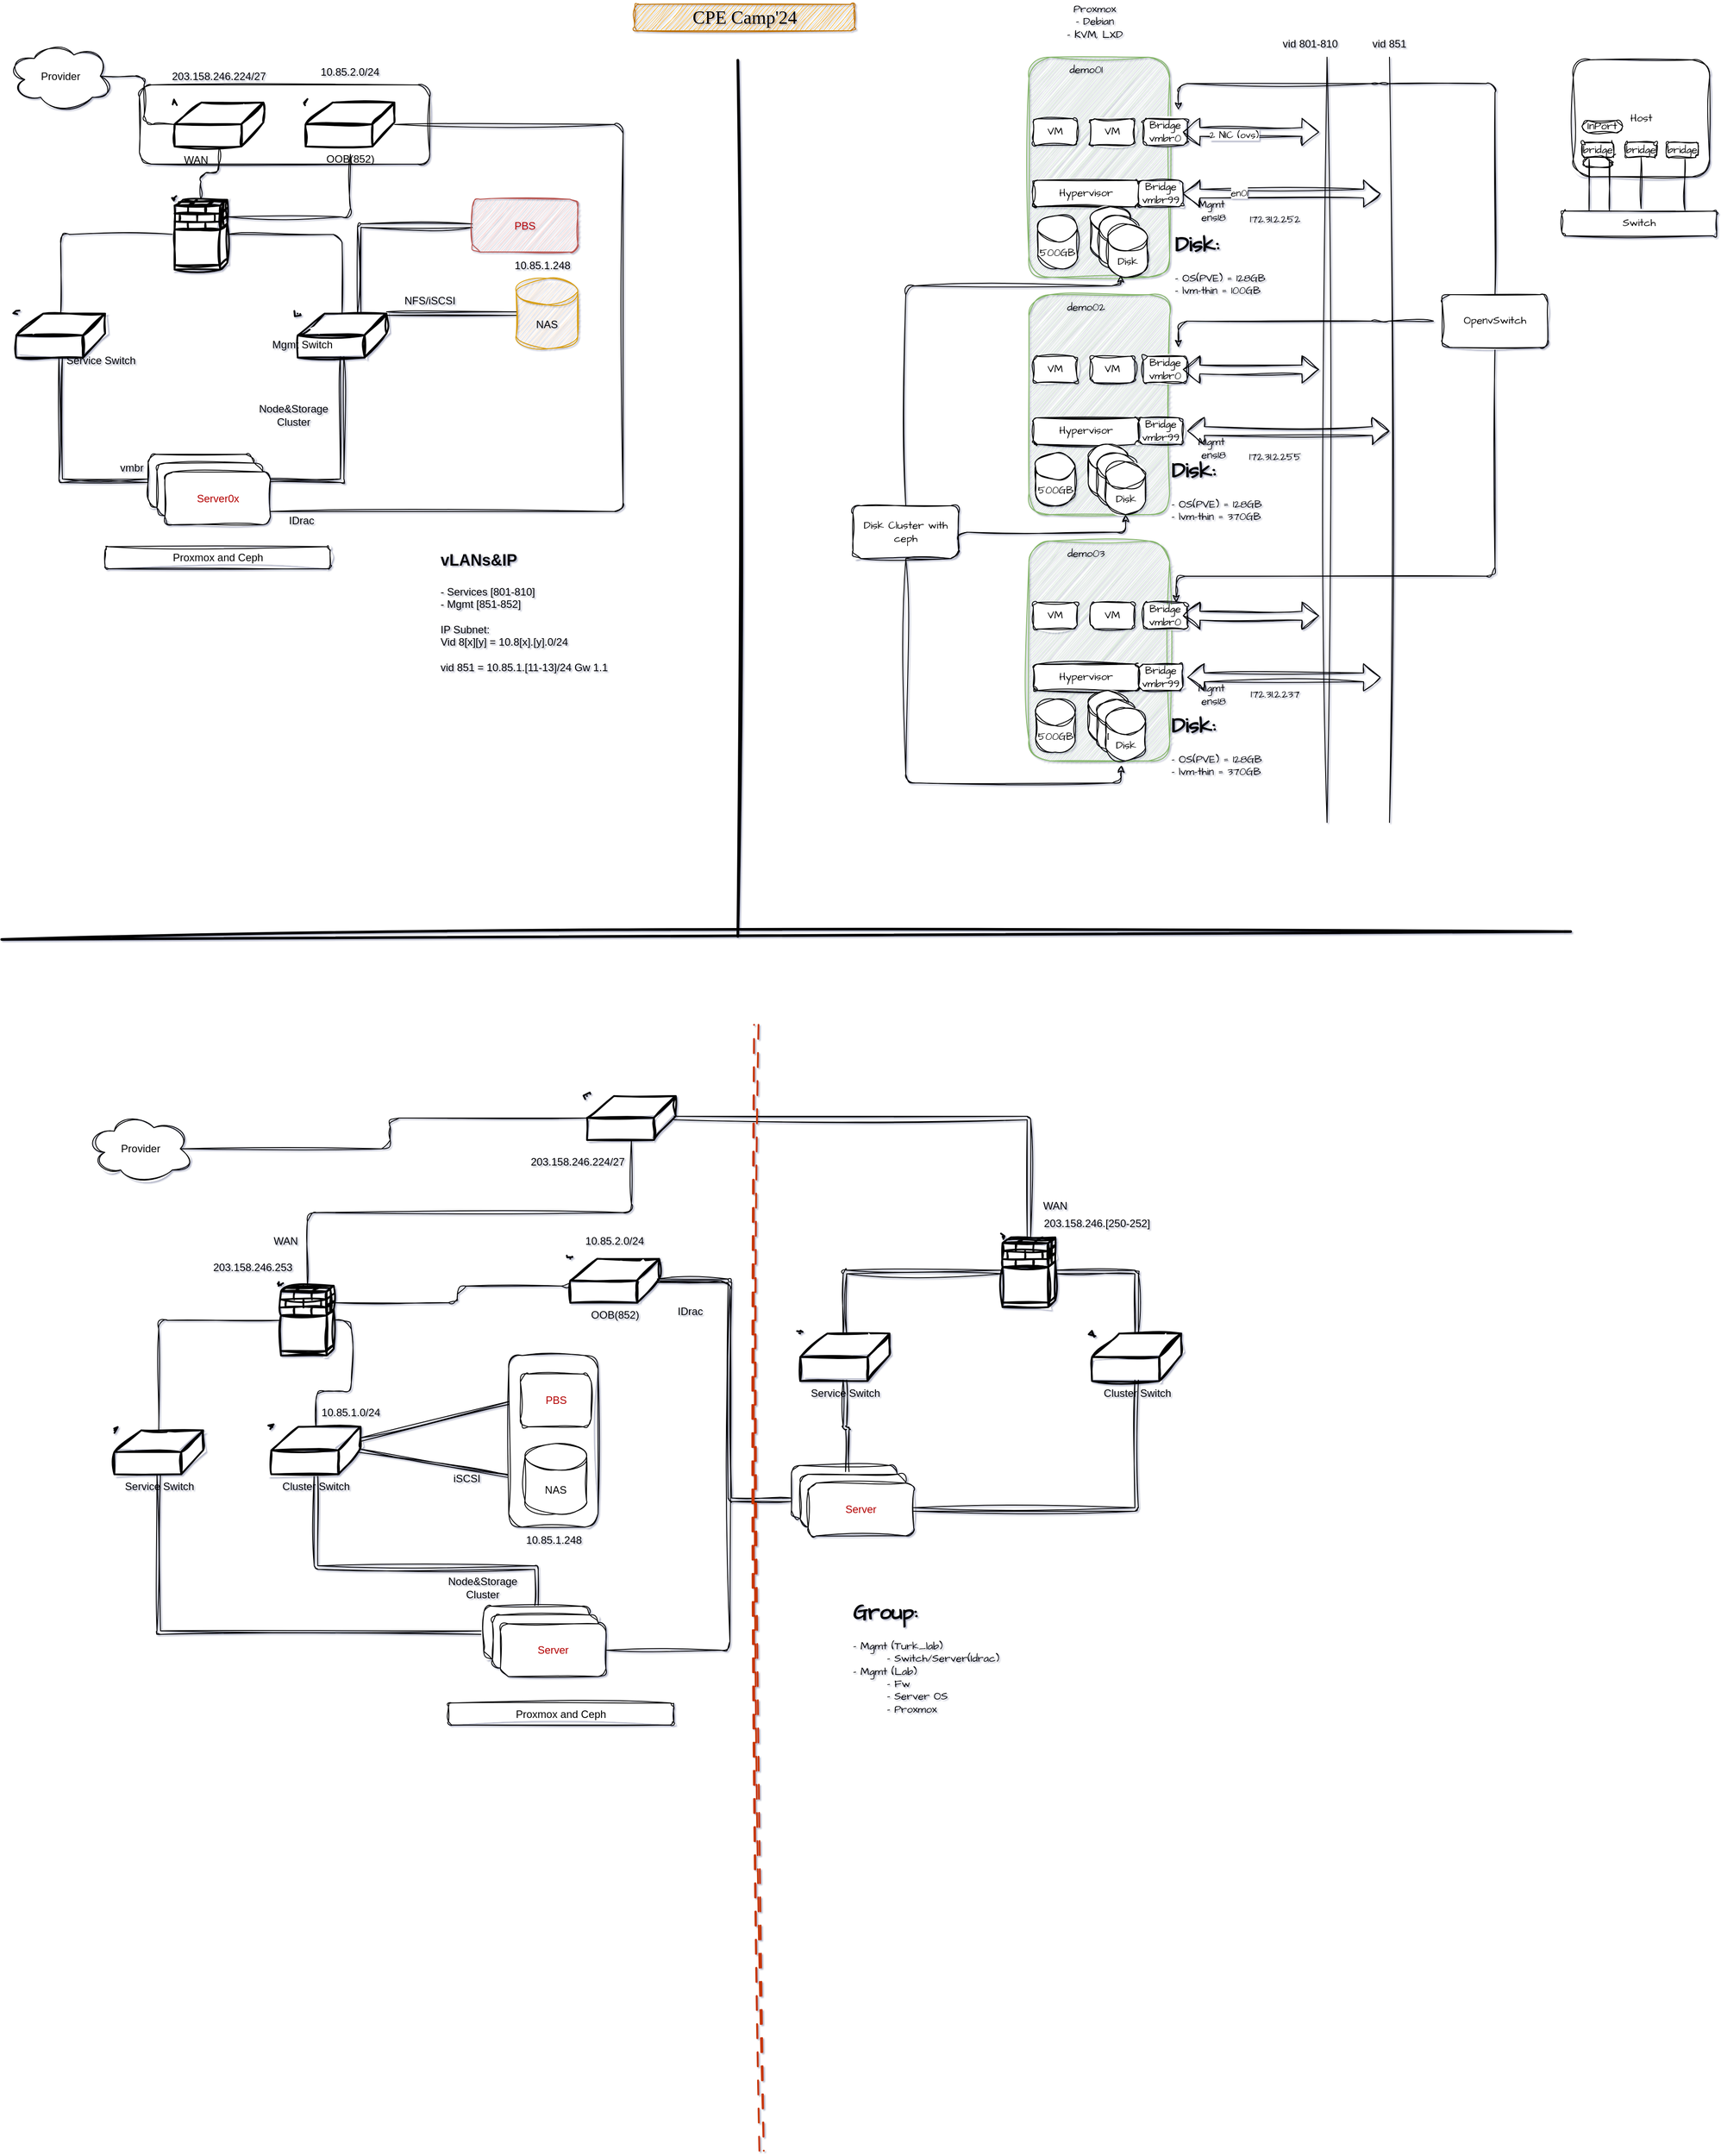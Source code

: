 <mxfile version="24.2.7" type="github">
  <diagram name="Page-1" id="ztWUro-rzghUD-m8kAbv">
    <mxGraphModel dx="2603" dy="946" grid="0" gridSize="10" guides="1" tooltips="1" connect="1" arrows="1" fold="1" page="1" pageScale="1" pageWidth="1169" pageHeight="827" background="#FFFFFF" math="0" shadow="1">
      <root>
        <mxCell id="0" />
        <mxCell id="1" parent="0" />
        <mxCell id="i4I8isnYU2FzP2hVQ5ua-14" value="Host" style="rounded=1;whiteSpace=wrap;html=1;sketch=1;hachureGap=4;jiggle=2;curveFitting=1;fontFamily=Architects Daughter;fontSource=https%3A%2F%2Ffonts.googleapis.com%2Fcss%3Ffamily%3DArchitects%2BDaughter;" parent="1" vertex="1">
          <mxGeometry x="949" y="83" width="155" height="133" as="geometry" />
        </mxCell>
        <mxCell id="i4I8isnYU2FzP2hVQ5ua-15" value="" style="ellipse;whiteSpace=wrap;html=1;sketch=1;hachureGap=4;jiggle=2;curveFitting=1;fontFamily=Architects Daughter;fontSource=https%3A%2F%2Ffonts.googleapis.com%2Fcss%3Ffamily%3DArchitects%2BDaughter;" parent="1" vertex="1">
          <mxGeometry x="960" y="194" width="35" height="12" as="geometry" />
        </mxCell>
        <mxCell id="xgEUcYKiECLJtQzR3duw-14" value="" style="rounded=1;whiteSpace=wrap;html=1;hachureGap=4;fontFamily=Architects Daughter;fontSource=https%3A%2F%2Ffonts.googleapis.com%2Fcss%3Ffamily%3DArchitects%2BDaughter;labelBackgroundColor=none;sketch=1;curveFitting=1;jiggle=2;" parent="1" vertex="1">
          <mxGeometry x="-681.5" y="111.5" width="330" height="90" as="geometry" />
        </mxCell>
        <mxCell id="AY0THH2m7d75gaI-gUGR-2" value="Provider" style="ellipse;shape=cloud;whiteSpace=wrap;html=1;rounded=1;labelBackgroundColor=none;sketch=1;curveFitting=1;jiggle=2;" parent="1" vertex="1">
          <mxGeometry x="-831" y="61.5" width="120" height="80" as="geometry" />
        </mxCell>
        <mxCell id="AY0THH2m7d75gaI-gUGR-12" style="edgeStyle=orthogonalEdgeStyle;rounded=1;orthogonalLoop=1;jettySize=auto;html=1;exitX=0.5;exitY=0.98;exitDx=0;exitDy=0;exitPerimeter=0;entryX=0;entryY=0.5;entryDx=0;entryDy=0;shape=link;labelBackgroundColor=none;fontColor=default;sketch=1;curveFitting=1;jiggle=2;" parent="1" source="AY0THH2m7d75gaI-gUGR-5" target="AY0THH2m7d75gaI-gUGR-8" edge="1">
          <mxGeometry relative="1" as="geometry" />
        </mxCell>
        <mxCell id="AY0THH2m7d75gaI-gUGR-5" value="" style="shape=mxgraph.cisco.switches.workgroup_switch;html=1;pointerEvents=1;dashed=0;strokeWidth=2;verticalLabelPosition=bottom;verticalAlign=top;align=center;outlineConnect=0;rounded=1;labelBackgroundColor=none;sketch=1;curveFitting=1;jiggle=2;" parent="1" vertex="1">
          <mxGeometry x="-821.5" y="371.5" width="101" height="50" as="geometry" />
        </mxCell>
        <mxCell id="AY0THH2m7d75gaI-gUGR-13" style="edgeStyle=orthogonalEdgeStyle;rounded=1;orthogonalLoop=1;jettySize=auto;html=1;exitX=0.5;exitY=0.98;exitDx=0;exitDy=0;exitPerimeter=0;entryX=1;entryY=0.5;entryDx=0;entryDy=0;shape=link;labelBackgroundColor=none;fontColor=default;sketch=1;curveFitting=1;jiggle=2;" parent="1" source="AY0THH2m7d75gaI-gUGR-6" target="AY0THH2m7d75gaI-gUGR-8" edge="1">
          <mxGeometry relative="1" as="geometry" />
        </mxCell>
        <mxCell id="AY0THH2m7d75gaI-gUGR-16" style="edgeStyle=orthogonalEdgeStyle;rounded=1;orthogonalLoop=1;jettySize=auto;html=1;entryX=1;entryY=0.75;entryDx=0;entryDy=0;endArrow=none;endFill=0;labelBackgroundColor=none;fontColor=default;sketch=1;curveFitting=1;jiggle=2;" parent="1" source="xgEUcYKiECLJtQzR3duw-11" target="AY0THH2m7d75gaI-gUGR-15" edge="1">
          <mxGeometry relative="1" as="geometry">
            <Array as="points">
              <mxPoint x="-131.5" y="156.5" />
              <mxPoint x="-131.5" y="596.5" />
            </Array>
          </mxGeometry>
        </mxCell>
        <mxCell id="AY0THH2m7d75gaI-gUGR-6" value="" style="shape=mxgraph.cisco.switches.workgroup_switch;html=1;pointerEvents=1;dashed=0;strokeWidth=2;verticalLabelPosition=bottom;verticalAlign=top;align=center;outlineConnect=0;rounded=1;labelBackgroundColor=none;sketch=1;curveFitting=1;jiggle=2;" parent="1" vertex="1">
          <mxGeometry x="-501.5" y="371.5" width="101" height="50" as="geometry" />
        </mxCell>
        <mxCell id="AY0THH2m7d75gaI-gUGR-10" style="edgeStyle=orthogonalEdgeStyle;rounded=1;orthogonalLoop=1;jettySize=auto;html=1;exitX=0;exitY=0.5;exitDx=0;exitDy=0;exitPerimeter=0;endArrow=none;endFill=0;labelBackgroundColor=none;fontColor=default;sketch=1;curveFitting=1;jiggle=2;" parent="1" source="AY0THH2m7d75gaI-gUGR-7" target="AY0THH2m7d75gaI-gUGR-5" edge="1">
          <mxGeometry relative="1" as="geometry" />
        </mxCell>
        <mxCell id="AY0THH2m7d75gaI-gUGR-11" style="edgeStyle=orthogonalEdgeStyle;rounded=1;orthogonalLoop=1;jettySize=auto;html=1;exitX=1;exitY=0.5;exitDx=0;exitDy=0;exitPerimeter=0;endArrow=none;endFill=0;labelBackgroundColor=none;fontColor=default;sketch=1;curveFitting=1;jiggle=2;" parent="1" source="AY0THH2m7d75gaI-gUGR-7" target="AY0THH2m7d75gaI-gUGR-6" edge="1">
          <mxGeometry relative="1" as="geometry" />
        </mxCell>
        <mxCell id="AY0THH2m7d75gaI-gUGR-7" value="" style="shape=mxgraph.cisco.security.ios_firewall;html=1;pointerEvents=1;dashed=0;strokeWidth=2;verticalLabelPosition=bottom;verticalAlign=top;align=center;outlineConnect=0;rounded=1;labelBackgroundColor=none;sketch=1;curveFitting=1;jiggle=2;" parent="1" vertex="1">
          <mxGeometry x="-641.5" y="241.5" width="60" height="80" as="geometry" />
        </mxCell>
        <mxCell id="AY0THH2m7d75gaI-gUGR-8" value="" style="rounded=1;whiteSpace=wrap;html=1;labelBackgroundColor=none;sketch=1;curveFitting=1;jiggle=2;" parent="1" vertex="1">
          <mxGeometry x="-671.5" y="531.5" width="120" height="60" as="geometry" />
        </mxCell>
        <mxCell id="AY0THH2m7d75gaI-gUGR-9" style="edgeStyle=orthogonalEdgeStyle;rounded=1;orthogonalLoop=1;jettySize=auto;html=1;exitX=0.5;exitY=0.98;exitDx=0;exitDy=0;exitPerimeter=0;entryX=0.5;entryY=0;entryDx=0;entryDy=0;entryPerimeter=0;endArrow=none;endFill=0;labelBackgroundColor=none;fontColor=default;sketch=1;curveFitting=1;jiggle=2;" parent="1" source="xgEUcYKiECLJtQzR3duw-8" target="AY0THH2m7d75gaI-gUGR-7" edge="1">
          <mxGeometry relative="1" as="geometry">
            <mxPoint x="-756.5" y="161.5" as="sourcePoint" />
          </mxGeometry>
        </mxCell>
        <mxCell id="AY0THH2m7d75gaI-gUGR-14" value="" style="rounded=1;whiteSpace=wrap;html=1;labelBackgroundColor=none;sketch=1;curveFitting=1;jiggle=2;" parent="1" vertex="1">
          <mxGeometry x="-661.5" y="541.5" width="120" height="60" as="geometry" />
        </mxCell>
        <mxCell id="AY0THH2m7d75gaI-gUGR-15" value="&lt;font color=&quot;#b30000&quot;&gt;Server0x&lt;/font&gt;" style="rounded=1;whiteSpace=wrap;html=1;labelBackgroundColor=none;sketch=1;curveFitting=1;jiggle=2;" parent="1" vertex="1">
          <mxGeometry x="-652.5" y="551.5" width="120" height="60" as="geometry" />
        </mxCell>
        <mxCell id="gH5XdHVikVQk0DPUbPM3-31" style="edgeStyle=orthogonalEdgeStyle;rounded=1;orthogonalLoop=1;jettySize=auto;html=1;entryX=0;entryY=0.5;entryDx=0;entryDy=0;shape=link;labelBackgroundColor=none;fontColor=default;sketch=1;curveFitting=1;jiggle=2;" parent="1" source="AY0THH2m7d75gaI-gUGR-6" target="gH5XdHVikVQk0DPUbPM3-30" edge="1">
          <mxGeometry relative="1" as="geometry">
            <Array as="points">
              <mxPoint x="-431.5" y="271.5" />
            </Array>
          </mxGeometry>
        </mxCell>
        <mxCell id="AY0THH2m7d75gaI-gUGR-17" value="Mgmt Switch" style="text;html=1;align=center;verticalAlign=middle;whiteSpace=wrap;rounded=1;labelBackgroundColor=none;sketch=1;curveFitting=1;jiggle=2;" parent="1" vertex="1">
          <mxGeometry x="-551.5" y="391.5" width="110" height="30" as="geometry" />
        </mxCell>
        <mxCell id="AY0THH2m7d75gaI-gUGR-18" value="Service Switch" style="text;html=1;align=center;verticalAlign=middle;whiteSpace=wrap;rounded=1;labelBackgroundColor=none;sketch=1;curveFitting=1;jiggle=2;" parent="1" vertex="1">
          <mxGeometry x="-780" y="410" width="110" height="30" as="geometry" />
        </mxCell>
        <mxCell id="AY0THH2m7d75gaI-gUGR-19" value="Node&amp;amp;Storage&lt;div&gt;Cluster&lt;/div&gt;" style="text;html=1;align=center;verticalAlign=middle;whiteSpace=wrap;rounded=1;labelBackgroundColor=none;sketch=1;curveFitting=1;jiggle=2;" parent="1" vertex="1">
          <mxGeometry x="-561.5" y="471.5" width="110" height="30" as="geometry" />
        </mxCell>
        <mxCell id="AY0THH2m7d75gaI-gUGR-21" value="WAN" style="text;html=1;align=center;verticalAlign=middle;whiteSpace=wrap;rounded=1;labelBackgroundColor=none;sketch=1;curveFitting=1;jiggle=2;" parent="1" vertex="1">
          <mxGeometry x="-652.5" y="181.5" width="70" height="30" as="geometry" />
        </mxCell>
        <mxCell id="AY0THH2m7d75gaI-gUGR-22" value="IDrac" style="text;html=1;align=center;verticalAlign=middle;whiteSpace=wrap;rounded=1;labelBackgroundColor=none;sketch=1;curveFitting=1;jiggle=2;" parent="1" vertex="1">
          <mxGeometry x="-532.5" y="591.5" width="70" height="30" as="geometry" />
        </mxCell>
        <mxCell id="AY0THH2m7d75gaI-gUGR-23" value="&lt;h1 style=&quot;margin-top: 0px;&quot;&gt;&lt;font style=&quot;font-size: 18px;&quot;&gt;vLANs&amp;amp;IP&lt;/font&gt;&lt;/h1&gt;&lt;div&gt;- Services [801-810]&lt;/div&gt;&lt;div&gt;- Mgmt [851-852]&lt;/div&gt;&lt;div&gt;&lt;br&gt;&lt;/div&gt;&lt;div&gt;IP Subnet:&lt;/div&gt;&lt;div&gt;Vid 8[x][y] = 10.8[x].[y].0/24&lt;/div&gt;&lt;div&gt;&lt;br&gt;&lt;/div&gt;&lt;div&gt;vid 851 = 10.85.1.[11-13]/24 Gw 1.1&lt;/div&gt;" style="text;html=1;whiteSpace=wrap;overflow=hidden;rounded=1;labelBackgroundColor=none;sketch=1;curveFitting=1;jiggle=2;" parent="1" vertex="1">
          <mxGeometry x="-341.5" y="628.5" width="223" height="180" as="geometry" />
        </mxCell>
        <mxCell id="3" value="Proxmox and Ceph" style="rounded=1;whiteSpace=wrap;html=1;labelBackgroundColor=none;sketch=1;curveFitting=1;jiggle=2;" parent="1" vertex="1">
          <mxGeometry x="-720.5" y="636.5" width="256" height="25" as="geometry" />
        </mxCell>
        <mxCell id="4" value="NAS" style="shape=cylinder3;whiteSpace=wrap;html=1;boundedLbl=1;backgroundOutline=1;size=15;rounded=1;labelBackgroundColor=none;sketch=1;curveFitting=1;jiggle=2;fillColor=#ffe6cc;strokeColor=#d79b00;" parent="1" vertex="1">
          <mxGeometry x="-253" y="331.5" width="70" height="80" as="geometry" />
        </mxCell>
        <mxCell id="5" value="" style="endArrow=none;html=1;entryX=0;entryY=0.5;entryDx=0;entryDy=0;entryPerimeter=0;exitX=1;exitY=0;exitDx=0;exitDy=0;exitPerimeter=0;shape=link;rounded=1;labelBackgroundColor=none;fontColor=default;sketch=1;curveFitting=1;jiggle=2;" parent="1" source="AY0THH2m7d75gaI-gUGR-6" target="4" edge="1">
          <mxGeometry width="50" height="50" relative="1" as="geometry">
            <mxPoint x="-541.5" y="501.5" as="sourcePoint" />
            <mxPoint x="-491.5" y="451.5" as="targetPoint" />
          </mxGeometry>
        </mxCell>
        <mxCell id="7" value="vmbr" style="text;html=1;strokeColor=none;fillColor=none;align=center;verticalAlign=middle;whiteSpace=wrap;rounded=1;labelBackgroundColor=none;sketch=1;curveFitting=1;jiggle=2;" parent="1" vertex="1">
          <mxGeometry x="-720.5" y="531.5" width="60" height="30" as="geometry" />
        </mxCell>
        <mxCell id="8" value="NFS/iSCSI" style="text;html=1;strokeColor=none;fillColor=none;align=center;verticalAlign=middle;whiteSpace=wrap;rounded=1;labelBackgroundColor=none;sketch=1;curveFitting=1;jiggle=2;" parent="1" vertex="1">
          <mxGeometry x="-381.5" y="341.5" width="60" height="30" as="geometry" />
        </mxCell>
        <mxCell id="-3gjhVd2e0U2qaBxWlYf-8" value="" style="rounded=1;whiteSpace=wrap;html=1;hachureGap=4;fontFamily=Architects Daughter;fontSource=https%3A%2F%2Ffonts.googleapis.com%2Fcss%3Ffamily%3DArchitects%2BDaughter;labelBackgroundColor=none;sketch=1;curveFitting=1;jiggle=2;fillColor=#d5e8d4;strokeColor=#82b366;" parent="1" vertex="1">
          <mxGeometry x="330" y="80" width="160" height="250" as="geometry" />
        </mxCell>
        <mxCell id="-3gjhVd2e0U2qaBxWlYf-9" value="demo01" style="text;html=1;align=center;verticalAlign=middle;whiteSpace=wrap;rounded=1;fontFamily=Architects Daughter;fontSource=https%3A%2F%2Ffonts.googleapis.com%2Fcss%3Ffamily%3DArchitects%2BDaughter;labelBackgroundColor=none;sketch=1;curveFitting=1;jiggle=2;" parent="1" vertex="1">
          <mxGeometry x="350" y="80" width="90" height="30" as="geometry" />
        </mxCell>
        <mxCell id="-3gjhVd2e0U2qaBxWlYf-10" value="500GB" style="shape=cylinder3;whiteSpace=wrap;html=1;boundedLbl=1;backgroundOutline=1;size=15;hachureGap=4;fontFamily=Architects Daughter;fontSource=https%3A%2F%2Ffonts.googleapis.com%2Fcss%3Ffamily%3DArchitects%2BDaughter;labelBackgroundColor=none;sketch=1;curveFitting=1;jiggle=2;rounded=1;" parent="1" vertex="1">
          <mxGeometry x="340" y="260" width="45" height="60" as="geometry" />
        </mxCell>
        <mxCell id="-3gjhVd2e0U2qaBxWlYf-12" value="" style="shape=flexArrow;endArrow=classic;startArrow=classic;html=1;rounded=1;hachureGap=4;fontFamily=Architects Daughter;fontSource=https%3A%2F%2Ffonts.googleapis.com%2Fcss%3Ffamily%3DArchitects%2BDaughter;labelBackgroundColor=none;fontColor=default;exitX=1;exitY=0.5;exitDx=0;exitDy=0;sketch=1;curveFitting=1;jiggle=2;" parent="1" source="-3gjhVd2e0U2qaBxWlYf-23" edge="1">
          <mxGeometry width="100" height="100" relative="1" as="geometry">
            <mxPoint x="490" y="234.66" as="sourcePoint" />
            <mxPoint x="730" y="235" as="targetPoint" />
          </mxGeometry>
        </mxCell>
        <mxCell id="i4I8isnYU2FzP2hVQ5ua-10" value="en01" style="edgeLabel;html=1;align=center;verticalAlign=middle;resizable=0;points=[];sketch=1;hachureGap=4;jiggle=2;curveFitting=1;fontFamily=Architects Daughter;fontSource=https%3A%2F%2Ffonts.googleapis.com%2Fcss%3Ffamily%3DArchitects%2BDaughter;" parent="-3gjhVd2e0U2qaBxWlYf-12" vertex="1" connectable="0">
          <mxGeometry x="-0.432" y="1" relative="1" as="geometry">
            <mxPoint as="offset" />
          </mxGeometry>
        </mxCell>
        <mxCell id="-3gjhVd2e0U2qaBxWlYf-13" value="OS" style="rounded=1;whiteSpace=wrap;html=1;hachureGap=4;fontFamily=Architects Daughter;fontSource=https%3A%2F%2Ffonts.googleapis.com%2Fcss%3Ffamily%3DArchitects%2BDaughter;labelBackgroundColor=none;sketch=1;curveFitting=1;jiggle=2;" parent="1" vertex="1">
          <mxGeometry x="335" y="220" width="120" height="30" as="geometry" />
        </mxCell>
        <mxCell id="-3gjhVd2e0U2qaBxWlYf-14" value="Hypervisor" style="rounded=1;whiteSpace=wrap;html=1;hachureGap=4;fontFamily=Architects Daughter;fontSource=https%3A%2F%2Ffonts.googleapis.com%2Fcss%3Ffamily%3DArchitects%2BDaughter;labelBackgroundColor=none;sketch=1;curveFitting=1;jiggle=2;" parent="1" vertex="1">
          <mxGeometry x="335" y="220" width="120" height="30" as="geometry" />
        </mxCell>
        <mxCell id="-3gjhVd2e0U2qaBxWlYf-15" value="VM" style="rounded=1;whiteSpace=wrap;html=1;hachureGap=4;fontFamily=Architects Daughter;fontSource=https%3A%2F%2Ffonts.googleapis.com%2Fcss%3Ffamily%3DArchitects%2BDaughter;labelBackgroundColor=none;sketch=1;curveFitting=1;jiggle=2;" parent="1" vertex="1">
          <mxGeometry x="335" y="150" width="50" height="30" as="geometry" />
        </mxCell>
        <mxCell id="-3gjhVd2e0U2qaBxWlYf-16" value="VM" style="rounded=1;whiteSpace=wrap;html=1;hachureGap=4;fontFamily=Architects Daughter;fontSource=https%3A%2F%2Ffonts.googleapis.com%2Fcss%3Ffamily%3DArchitects%2BDaughter;labelBackgroundColor=none;sketch=1;curveFitting=1;jiggle=2;" parent="1" vertex="1">
          <mxGeometry x="400" y="150" width="50" height="30" as="geometry" />
        </mxCell>
        <mxCell id="-3gjhVd2e0U2qaBxWlYf-17" value="Mgmt&amp;nbsp;&lt;div&gt;ens18&lt;/div&gt;" style="text;html=1;align=center;verticalAlign=middle;whiteSpace=wrap;rounded=1;fontFamily=Architects Daughter;fontSource=https%3A%2F%2Ffonts.googleapis.com%2Fcss%3Ffamily%3DArchitects%2BDaughter;labelBackgroundColor=none;sketch=1;curveFitting=1;jiggle=2;" parent="1" vertex="1">
          <mxGeometry x="510" y="240" width="60" height="30" as="geometry" />
        </mxCell>
        <mxCell id="-3gjhVd2e0U2qaBxWlYf-19" value="Proxmox&lt;div&gt;- Debian&lt;/div&gt;&lt;div&gt;- KVM, LXD&lt;/div&gt;" style="text;html=1;align=center;verticalAlign=middle;whiteSpace=wrap;rounded=1;fontFamily=Architects Daughter;fontSource=https%3A%2F%2Ffonts.googleapis.com%2Fcss%3Ffamily%3DArchitects%2BDaughter;labelBackgroundColor=none;sketch=1;curveFitting=1;jiggle=2;" parent="1" vertex="1">
          <mxGeometry x="355" y="15" width="100" height="50" as="geometry" />
        </mxCell>
        <mxCell id="-3gjhVd2e0U2qaBxWlYf-22" value="&lt;h1 style=&quot;margin-top: 0px;&quot;&gt;Disk:&lt;/h1&gt;&lt;div&gt;- OS(PVE) = 128GB&lt;/div&gt;&lt;div&gt;- lvm-thin = 100GB&lt;/div&gt;" style="text;html=1;whiteSpace=wrap;overflow=hidden;rounded=1;fontFamily=Architects Daughter;fontSource=https%3A%2F%2Ffonts.googleapis.com%2Fcss%3Ffamily%3DArchitects%2BDaughter;labelBackgroundColor=none;sketch=1;curveFitting=1;jiggle=2;" parent="1" vertex="1">
          <mxGeometry x="494" y="273" width="121" height="80" as="geometry" />
        </mxCell>
        <mxCell id="-3gjhVd2e0U2qaBxWlYf-23" value="Bridge&lt;div&gt;vmbr99&lt;/div&gt;" style="rounded=1;whiteSpace=wrap;html=1;hachureGap=4;fontFamily=Architects Daughter;fontSource=https%3A%2F%2Ffonts.googleapis.com%2Fcss%3Ffamily%3DArchitects%2BDaughter;labelBackgroundColor=none;sketch=1;curveFitting=1;jiggle=2;" parent="1" vertex="1">
          <mxGeometry x="455" y="220" width="50" height="30" as="geometry" />
        </mxCell>
        <mxCell id="-3gjhVd2e0U2qaBxWlYf-25" value="" style="rounded=1;whiteSpace=wrap;html=1;hachureGap=4;fontFamily=Architects Daughter;fontSource=https%3A%2F%2Ffonts.googleapis.com%2Fcss%3Ffamily%3DArchitects%2BDaughter;labelBackgroundColor=none;sketch=1;curveFitting=1;jiggle=2;fillColor=#d5e8d4;strokeColor=#82b366;" parent="1" vertex="1">
          <mxGeometry x="330" y="350" width="160" height="250" as="geometry" />
        </mxCell>
        <mxCell id="-3gjhVd2e0U2qaBxWlYf-26" value="demo02" style="text;html=1;align=center;verticalAlign=middle;whiteSpace=wrap;rounded=1;fontFamily=Architects Daughter;fontSource=https%3A%2F%2Ffonts.googleapis.com%2Fcss%3Ffamily%3DArchitects%2BDaughter;labelBackgroundColor=none;sketch=1;curveFitting=1;jiggle=2;" parent="1" vertex="1">
          <mxGeometry x="350" y="350" width="90" height="30" as="geometry" />
        </mxCell>
        <mxCell id="-3gjhVd2e0U2qaBxWlYf-28" value="" style="shape=flexArrow;endArrow=classic;startArrow=classic;html=1;rounded=1;hachureGap=4;fontFamily=Architects Daughter;fontSource=https%3A%2F%2Ffonts.googleapis.com%2Fcss%3Ffamily%3DArchitects%2BDaughter;labelBackgroundColor=none;fontColor=default;sketch=1;curveFitting=1;jiggle=2;" parent="1" edge="1">
          <mxGeometry width="100" height="100" relative="1" as="geometry">
            <mxPoint x="510" y="505" as="sourcePoint" />
            <mxPoint x="740" y="505" as="targetPoint" />
          </mxGeometry>
        </mxCell>
        <mxCell id="-3gjhVd2e0U2qaBxWlYf-29" value="OS" style="rounded=1;whiteSpace=wrap;html=1;hachureGap=4;fontFamily=Architects Daughter;fontSource=https%3A%2F%2Ffonts.googleapis.com%2Fcss%3Ffamily%3DArchitects%2BDaughter;labelBackgroundColor=none;sketch=1;curveFitting=1;jiggle=2;" parent="1" vertex="1">
          <mxGeometry x="335" y="490" width="120" height="30" as="geometry" />
        </mxCell>
        <mxCell id="-3gjhVd2e0U2qaBxWlYf-30" value="Hypervisor" style="rounded=1;whiteSpace=wrap;html=1;hachureGap=4;fontFamily=Architects Daughter;fontSource=https%3A%2F%2Ffonts.googleapis.com%2Fcss%3Ffamily%3DArchitects%2BDaughter;labelBackgroundColor=none;sketch=1;curveFitting=1;jiggle=2;" parent="1" vertex="1">
          <mxGeometry x="335" y="490" width="120" height="30" as="geometry" />
        </mxCell>
        <mxCell id="-3gjhVd2e0U2qaBxWlYf-31" value="VM" style="rounded=1;whiteSpace=wrap;html=1;hachureGap=4;fontFamily=Architects Daughter;fontSource=https%3A%2F%2Ffonts.googleapis.com%2Fcss%3Ffamily%3DArchitects%2BDaughter;labelBackgroundColor=none;sketch=1;curveFitting=1;jiggle=2;" parent="1" vertex="1">
          <mxGeometry x="335" y="420" width="50" height="30" as="geometry" />
        </mxCell>
        <mxCell id="-3gjhVd2e0U2qaBxWlYf-32" value="VM" style="rounded=1;whiteSpace=wrap;html=1;hachureGap=4;fontFamily=Architects Daughter;fontSource=https%3A%2F%2Ffonts.googleapis.com%2Fcss%3Ffamily%3DArchitects%2BDaughter;labelBackgroundColor=none;sketch=1;curveFitting=1;jiggle=2;" parent="1" vertex="1">
          <mxGeometry x="400" y="420" width="50" height="30" as="geometry" />
        </mxCell>
        <mxCell id="-3gjhVd2e0U2qaBxWlYf-33" value="Mgmt&amp;nbsp;&lt;div&gt;ens18&lt;/div&gt;" style="text;html=1;align=center;verticalAlign=middle;whiteSpace=wrap;rounded=1;fontFamily=Architects Daughter;fontSource=https%3A%2F%2Ffonts.googleapis.com%2Fcss%3Ffamily%3DArchitects%2BDaughter;labelBackgroundColor=none;sketch=1;curveFitting=1;jiggle=2;" parent="1" vertex="1">
          <mxGeometry x="510" y="510" width="60" height="30" as="geometry" />
        </mxCell>
        <mxCell id="-3gjhVd2e0U2qaBxWlYf-34" value="Bridge&lt;div&gt;vmbr99&lt;/div&gt;" style="rounded=1;whiteSpace=wrap;html=1;hachureGap=4;fontFamily=Architects Daughter;fontSource=https%3A%2F%2Ffonts.googleapis.com%2Fcss%3Ffamily%3DArchitects%2BDaughter;labelBackgroundColor=none;sketch=1;curveFitting=1;jiggle=2;" parent="1" vertex="1">
          <mxGeometry x="455" y="490" width="50" height="30" as="geometry" />
        </mxCell>
        <mxCell id="-3gjhVd2e0U2qaBxWlYf-35" value="" style="endArrow=none;html=1;rounded=1;hachureGap=4;fontFamily=Architects Daughter;fontSource=https%3A%2F%2Ffonts.googleapis.com%2Fcss%3Ffamily%3DArchitects%2BDaughter;labelBackgroundColor=none;fontColor=default;sketch=1;curveFitting=1;jiggle=2;" parent="1" edge="1">
          <mxGeometry width="50" height="50" relative="1" as="geometry">
            <mxPoint x="669" y="950" as="sourcePoint" />
            <mxPoint x="669" y="80" as="targetPoint" />
          </mxGeometry>
        </mxCell>
        <mxCell id="-3gjhVd2e0U2qaBxWlYf-36" value="&lt;h1 style=&quot;margin-top: 0px;&quot;&gt;Disk:&lt;/h1&gt;&lt;div&gt;- OS(PVE) = 128GB&lt;/div&gt;&lt;div&gt;- lvm-thin = 370GB&lt;/div&gt;" style="text;html=1;whiteSpace=wrap;overflow=hidden;rounded=1;fontFamily=Architects Daughter;fontSource=https%3A%2F%2Ffonts.googleapis.com%2Fcss%3Ffamily%3DArchitects%2BDaughter;labelBackgroundColor=none;sketch=1;curveFitting=1;jiggle=2;" parent="1" vertex="1">
          <mxGeometry x="490" y="530" width="123" height="80" as="geometry" />
        </mxCell>
        <mxCell id="-3gjhVd2e0U2qaBxWlYf-55" style="edgeStyle=orthogonalEdgeStyle;rounded=1;hachureGap=4;orthogonalLoop=1;jettySize=auto;html=1;fontFamily=Architects Daughter;fontSource=https%3A%2F%2Ffonts.googleapis.com%2Fcss%3Ffamily%3DArchitects%2BDaughter;fontColor=default;labelBackgroundColor=none;sketch=1;curveFitting=1;jiggle=2;" parent="1" edge="1">
          <mxGeometry relative="1" as="geometry">
            <mxPoint x="500" y="410" as="targetPoint" />
            <Array as="points">
              <mxPoint x="729" y="380" />
              <mxPoint x="500" y="380" />
              <mxPoint x="500" y="410" />
            </Array>
            <mxPoint x="790" y="380" as="sourcePoint" />
          </mxGeometry>
        </mxCell>
        <mxCell id="gH5XdHVikVQk0DPUbPM3-29" style="edgeStyle=orthogonalEdgeStyle;rounded=1;orthogonalLoop=1;jettySize=auto;html=1;entryX=0.75;entryY=0;entryDx=0;entryDy=0;labelBackgroundColor=none;fontColor=default;sketch=1;curveFitting=1;jiggle=2;" parent="1" source="-3gjhVd2e0U2qaBxWlYf-38" target="gH5XdHVikVQk0DPUbPM3-21" edge="1">
          <mxGeometry relative="1" as="geometry">
            <Array as="points">
              <mxPoint x="860" y="670" />
              <mxPoint x="498" y="670" />
            </Array>
          </mxGeometry>
        </mxCell>
        <mxCell id="-3gjhVd2e0U2qaBxWlYf-38" value="OpenvSwitch" style="rounded=1;whiteSpace=wrap;html=1;hachureGap=4;fontFamily=Architects Daughter;fontSource=https%3A%2F%2Ffonts.googleapis.com%2Fcss%3Ffamily%3DArchitects%2BDaughter;labelBackgroundColor=none;sketch=1;curveFitting=1;jiggle=2;" parent="1" vertex="1">
          <mxGeometry x="800" y="350" width="120" height="60" as="geometry" />
        </mxCell>
        <mxCell id="-3gjhVd2e0U2qaBxWlYf-39" style="edgeStyle=orthogonalEdgeStyle;rounded=1;hachureGap=4;orthogonalLoop=1;jettySize=auto;html=1;exitX=0.5;exitY=0;exitDx=0;exitDy=0;fontFamily=Architects Daughter;fontSource=https%3A%2F%2Ffonts.googleapis.com%2Fcss%3Ffamily%3DArchitects%2BDaughter;labelBackgroundColor=none;fontColor=default;sketch=1;curveFitting=1;jiggle=2;" parent="1" source="-3gjhVd2e0U2qaBxWlYf-38" edge="1">
          <mxGeometry relative="1" as="geometry">
            <mxPoint x="500" y="140" as="targetPoint" />
            <Array as="points">
              <mxPoint x="729" y="110" />
              <mxPoint x="500" y="110" />
              <mxPoint x="500" y="130" />
            </Array>
          </mxGeometry>
        </mxCell>
        <mxCell id="-3gjhVd2e0U2qaBxWlYf-40" value="Bridge&lt;div&gt;vmbr0&lt;/div&gt;" style="rounded=1;whiteSpace=wrap;html=1;hachureGap=4;fontFamily=Architects Daughter;fontSource=https%3A%2F%2Ffonts.googleapis.com%2Fcss%3Ffamily%3DArchitects%2BDaughter;labelBackgroundColor=none;sketch=1;curveFitting=1;jiggle=2;" parent="1" vertex="1">
          <mxGeometry x="460" y="150" width="50" height="30" as="geometry" />
        </mxCell>
        <mxCell id="-3gjhVd2e0U2qaBxWlYf-41" value="Disk" style="shape=cylinder3;whiteSpace=wrap;html=1;boundedLbl=1;backgroundOutline=1;size=15;hachureGap=4;fontFamily=Architects Daughter;fontSource=https%3A%2F%2Ffonts.googleapis.com%2Fcss%3Ffamily%3DArchitects%2BDaughter;labelBackgroundColor=none;sketch=1;curveFitting=1;jiggle=2;rounded=1;" parent="1" vertex="1">
          <mxGeometry x="400" y="250" width="45" height="60" as="geometry" />
        </mxCell>
        <mxCell id="-3gjhVd2e0U2qaBxWlYf-43" value="Disk" style="shape=cylinder3;whiteSpace=wrap;html=1;boundedLbl=1;backgroundOutline=1;size=15;hachureGap=4;fontFamily=Architects Daughter;fontSource=https%3A%2F%2Ffonts.googleapis.com%2Fcss%3Ffamily%3DArchitects%2BDaughter;labelBackgroundColor=none;sketch=1;curveFitting=1;jiggle=2;rounded=1;" parent="1" vertex="1">
          <mxGeometry x="410" y="260" width="45" height="60" as="geometry" />
        </mxCell>
        <mxCell id="-3gjhVd2e0U2qaBxWlYf-44" value="Disk" style="shape=cylinder3;whiteSpace=wrap;html=1;boundedLbl=1;backgroundOutline=1;size=15;hachureGap=4;fontFamily=Architects Daughter;fontSource=https%3A%2F%2Ffonts.googleapis.com%2Fcss%3Ffamily%3DArchitects%2BDaughter;labelBackgroundColor=none;sketch=1;curveFitting=1;jiggle=2;rounded=1;" parent="1" vertex="1">
          <mxGeometry x="420" y="270" width="45" height="60" as="geometry" />
        </mxCell>
        <mxCell id="-3gjhVd2e0U2qaBxWlYf-45" value="500GB" style="shape=cylinder3;whiteSpace=wrap;html=1;boundedLbl=1;backgroundOutline=1;size=15;hachureGap=4;fontFamily=Architects Daughter;fontSource=https%3A%2F%2Ffonts.googleapis.com%2Fcss%3Ffamily%3DArchitects%2BDaughter;labelBackgroundColor=none;sketch=1;curveFitting=1;jiggle=2;rounded=1;" parent="1" vertex="1">
          <mxGeometry x="337.5" y="530" width="45" height="60" as="geometry" />
        </mxCell>
        <mxCell id="-3gjhVd2e0U2qaBxWlYf-46" value="Disk" style="shape=cylinder3;whiteSpace=wrap;html=1;boundedLbl=1;backgroundOutline=1;size=15;hachureGap=4;fontFamily=Architects Daughter;fontSource=https%3A%2F%2Ffonts.googleapis.com%2Fcss%3Ffamily%3DArchitects%2BDaughter;labelBackgroundColor=none;sketch=1;curveFitting=1;jiggle=2;rounded=1;" parent="1" vertex="1">
          <mxGeometry x="397.5" y="520" width="45" height="60" as="geometry" />
        </mxCell>
        <mxCell id="-3gjhVd2e0U2qaBxWlYf-47" value="Disk" style="shape=cylinder3;whiteSpace=wrap;html=1;boundedLbl=1;backgroundOutline=1;size=15;hachureGap=4;fontFamily=Architects Daughter;fontSource=https%3A%2F%2Ffonts.googleapis.com%2Fcss%3Ffamily%3DArchitects%2BDaughter;labelBackgroundColor=none;sketch=1;curveFitting=1;jiggle=2;rounded=1;" parent="1" vertex="1">
          <mxGeometry x="407.5" y="530" width="45" height="60" as="geometry" />
        </mxCell>
        <mxCell id="-3gjhVd2e0U2qaBxWlYf-48" value="Disk" style="shape=cylinder3;whiteSpace=wrap;html=1;boundedLbl=1;backgroundOutline=1;size=15;hachureGap=4;fontFamily=Architects Daughter;fontSource=https%3A%2F%2Ffonts.googleapis.com%2Fcss%3Ffamily%3DArchitects%2BDaughter;labelBackgroundColor=none;sketch=1;curveFitting=1;jiggle=2;rounded=1;" parent="1" vertex="1">
          <mxGeometry x="417.5" y="540" width="45" height="60" as="geometry" />
        </mxCell>
        <mxCell id="-3gjhVd2e0U2qaBxWlYf-51" style="edgeStyle=orthogonalEdgeStyle;rounded=1;hachureGap=4;orthogonalLoop=1;jettySize=auto;html=1;exitX=0.5;exitY=1;exitDx=0;exitDy=0;fontFamily=Architects Daughter;fontSource=https%3A%2F%2Ffonts.googleapis.com%2Fcss%3Ffamily%3DArchitects%2BDaughter;fontColor=default;entryX=0.5;entryY=1;entryDx=0;entryDy=0;entryPerimeter=0;labelBackgroundColor=none;sketch=1;curveFitting=1;jiggle=2;" parent="1" source="-3gjhVd2e0U2qaBxWlYf-49" target="-3gjhVd2e0U2qaBxWlYf-48" edge="1">
          <mxGeometry relative="1" as="geometry">
            <mxPoint x="440" y="611.379" as="targetPoint" />
            <Array as="points">
              <mxPoint x="250" y="620" />
              <mxPoint x="440" y="620" />
            </Array>
          </mxGeometry>
        </mxCell>
        <mxCell id="-3gjhVd2e0U2qaBxWlYf-49" value="&lt;div&gt;Disk Cluster with ceph&lt;/div&gt;" style="rounded=1;whiteSpace=wrap;html=1;hachureGap=4;fontFamily=Architects Daughter;fontSource=https%3A%2F%2Ffonts.googleapis.com%2Fcss%3Ffamily%3DArchitects%2BDaughter;labelBackgroundColor=none;sketch=1;curveFitting=1;jiggle=2;" parent="1" vertex="1">
          <mxGeometry x="130" y="590" width="120" height="60" as="geometry" />
        </mxCell>
        <mxCell id="-3gjhVd2e0U2qaBxWlYf-50" style="edgeStyle=orthogonalEdgeStyle;rounded=1;hachureGap=4;orthogonalLoop=1;jettySize=auto;html=1;exitX=0.5;exitY=0;exitDx=0;exitDy=0;entryX=0.319;entryY=0.961;entryDx=0;entryDy=0;entryPerimeter=0;fontFamily=Architects Daughter;fontSource=https%3A%2F%2Ffonts.googleapis.com%2Fcss%3Ffamily%3DArchitects%2BDaughter;fontColor=default;labelBackgroundColor=none;sketch=1;curveFitting=1;jiggle=2;" parent="1" source="-3gjhVd2e0U2qaBxWlYf-49" target="-3gjhVd2e0U2qaBxWlYf-44" edge="1">
          <mxGeometry relative="1" as="geometry">
            <Array as="points">
              <mxPoint x="190" y="340" />
              <mxPoint x="434" y="340" />
            </Array>
          </mxGeometry>
        </mxCell>
        <mxCell id="-3gjhVd2e0U2qaBxWlYf-52" value="" style="shape=flexArrow;endArrow=classic;startArrow=classic;html=1;rounded=1;hachureGap=4;fontFamily=Architects Daughter;fontSource=https%3A%2F%2Ffonts.googleapis.com%2Fcss%3Ffamily%3DArchitects%2BDaughter;labelBackgroundColor=none;fontColor=default;exitX=1;exitY=0.5;exitDx=0;exitDy=0;sketch=1;curveFitting=1;jiggle=2;" parent="1" edge="1">
          <mxGeometry width="100" height="100" relative="1" as="geometry">
            <mxPoint x="505" y="165" as="sourcePoint" />
            <mxPoint x="660" y="165" as="targetPoint" />
          </mxGeometry>
        </mxCell>
        <mxCell id="i4I8isnYU2FzP2hVQ5ua-9" value="2 NIC (ovs)" style="edgeLabel;html=1;align=center;verticalAlign=middle;resizable=0;points=[];sketch=1;hachureGap=4;jiggle=2;curveFitting=1;fontFamily=Architects Daughter;fontSource=https%3A%2F%2Ffonts.googleapis.com%2Fcss%3Ffamily%3DArchitects%2BDaughter;" parent="-3gjhVd2e0U2qaBxWlYf-52" vertex="1" connectable="0">
          <mxGeometry x="-0.256" y="-3" relative="1" as="geometry">
            <mxPoint as="offset" />
          </mxGeometry>
        </mxCell>
        <mxCell id="-3gjhVd2e0U2qaBxWlYf-53" value="Bridge&lt;div&gt;vmbr0&lt;/div&gt;" style="rounded=1;whiteSpace=wrap;html=1;hachureGap=4;fontFamily=Architects Daughter;fontSource=https%3A%2F%2Ffonts.googleapis.com%2Fcss%3Ffamily%3DArchitects%2BDaughter;labelBackgroundColor=none;sketch=1;curveFitting=1;jiggle=2;" parent="1" vertex="1">
          <mxGeometry x="460" y="420" width="50" height="30" as="geometry" />
        </mxCell>
        <mxCell id="-3gjhVd2e0U2qaBxWlYf-54" value="" style="shape=flexArrow;endArrow=classic;startArrow=classic;html=1;rounded=1;hachureGap=4;fontFamily=Architects Daughter;fontSource=https%3A%2F%2Ffonts.googleapis.com%2Fcss%3Ffamily%3DArchitects%2BDaughter;labelBackgroundColor=none;fontColor=default;exitX=1;exitY=0.5;exitDx=0;exitDy=0;sketch=1;curveFitting=1;jiggle=2;" parent="1" edge="1">
          <mxGeometry width="100" height="100" relative="1" as="geometry">
            <mxPoint x="505" y="435" as="sourcePoint" />
            <mxPoint x="660" y="435" as="targetPoint" />
          </mxGeometry>
        </mxCell>
        <mxCell id="nm10e_bSIk5VX9C-qgu8-8" value="10.85.1.248" style="text;html=1;align=center;verticalAlign=middle;whiteSpace=wrap;rounded=1;labelBackgroundColor=none;sketch=1;curveFitting=1;jiggle=2;" parent="1" vertex="1">
          <mxGeometry x="-253" y="301.5" width="60" height="30" as="geometry" />
        </mxCell>
        <mxCell id="GawyhNFz6hCxLlc0VYlX-8" value="&lt;font style=&quot;font-size: 21px;&quot; face=&quot;Garamond&quot;&gt;CPE Camp&#39;24&lt;/font&gt;" style="text;html=1;align=center;verticalAlign=middle;whiteSpace=wrap;rounded=1;fontSize=17;labelBackgroundColor=none;sketch=1;curveFitting=1;jiggle=2;fillColor=#f0a30a;fontColor=#000000;strokeColor=#BD7000;" parent="1" vertex="1">
          <mxGeometry x="-118.5" y="20" width="250" height="30" as="geometry" />
        </mxCell>
        <mxCell id="gH5XdHVikVQk0DPUbPM3-8" value="" style="rounded=1;whiteSpace=wrap;html=1;hachureGap=4;fontFamily=Architects Daughter;fontSource=https%3A%2F%2Ffonts.googleapis.com%2Fcss%3Ffamily%3DArchitects%2BDaughter;labelBackgroundColor=none;sketch=1;curveFitting=1;jiggle=2;fillColor=#d5e8d4;strokeColor=#82b366;" parent="1" vertex="1">
          <mxGeometry x="330" y="630" width="160" height="250" as="geometry" />
        </mxCell>
        <mxCell id="gH5XdHVikVQk0DPUbPM3-9" value="demo03" style="text;html=1;align=center;verticalAlign=middle;whiteSpace=wrap;rounded=1;fontFamily=Architects Daughter;fontSource=https%3A%2F%2Ffonts.googleapis.com%2Fcss%3Ffamily%3DArchitects%2BDaughter;labelBackgroundColor=none;sketch=1;curveFitting=1;jiggle=2;" parent="1" vertex="1">
          <mxGeometry x="350" y="630" width="90" height="30" as="geometry" />
        </mxCell>
        <mxCell id="gH5XdHVikVQk0DPUbPM3-10" value="" style="shape=flexArrow;endArrow=classic;startArrow=classic;html=1;rounded=1;hachureGap=4;fontFamily=Architects Daughter;fontSource=https%3A%2F%2Ffonts.googleapis.com%2Fcss%3Ffamily%3DArchitects%2BDaughter;labelBackgroundColor=none;fontColor=default;sketch=1;curveFitting=1;jiggle=2;" parent="1" edge="1">
          <mxGeometry width="100" height="100" relative="1" as="geometry">
            <mxPoint x="510" y="785" as="sourcePoint" />
            <mxPoint x="730" y="785" as="targetPoint" />
          </mxGeometry>
        </mxCell>
        <mxCell id="gH5XdHVikVQk0DPUbPM3-11" value="OS" style="rounded=1;whiteSpace=wrap;html=1;hachureGap=4;fontFamily=Architects Daughter;fontSource=https%3A%2F%2Ffonts.googleapis.com%2Fcss%3Ffamily%3DArchitects%2BDaughter;labelBackgroundColor=none;sketch=1;curveFitting=1;jiggle=2;" parent="1" vertex="1">
          <mxGeometry x="335" y="770" width="120" height="30" as="geometry" />
        </mxCell>
        <mxCell id="gH5XdHVikVQk0DPUbPM3-12" value="Hypervisor" style="rounded=1;whiteSpace=wrap;html=1;hachureGap=4;fontFamily=Architects Daughter;fontSource=https%3A%2F%2Ffonts.googleapis.com%2Fcss%3Ffamily%3DArchitects%2BDaughter;labelBackgroundColor=none;sketch=1;curveFitting=1;jiggle=2;" parent="1" vertex="1">
          <mxGeometry x="335" y="770" width="120" height="30" as="geometry" />
        </mxCell>
        <mxCell id="gH5XdHVikVQk0DPUbPM3-13" value="VM" style="rounded=1;whiteSpace=wrap;html=1;hachureGap=4;fontFamily=Architects Daughter;fontSource=https%3A%2F%2Ffonts.googleapis.com%2Fcss%3Ffamily%3DArchitects%2BDaughter;labelBackgroundColor=none;sketch=1;curveFitting=1;jiggle=2;" parent="1" vertex="1">
          <mxGeometry x="335" y="700" width="50" height="30" as="geometry" />
        </mxCell>
        <mxCell id="gH5XdHVikVQk0DPUbPM3-14" value="VM" style="rounded=1;whiteSpace=wrap;html=1;hachureGap=4;fontFamily=Architects Daughter;fontSource=https%3A%2F%2Ffonts.googleapis.com%2Fcss%3Ffamily%3DArchitects%2BDaughter;labelBackgroundColor=none;sketch=1;curveFitting=1;jiggle=2;" parent="1" vertex="1">
          <mxGeometry x="400" y="700" width="50" height="30" as="geometry" />
        </mxCell>
        <mxCell id="gH5XdHVikVQk0DPUbPM3-15" value="Mgmt&amp;nbsp;&lt;div&gt;ens18&lt;/div&gt;" style="text;html=1;align=center;verticalAlign=middle;whiteSpace=wrap;rounded=1;fontFamily=Architects Daughter;fontSource=https%3A%2F%2Ffonts.googleapis.com%2Fcss%3Ffamily%3DArchitects%2BDaughter;labelBackgroundColor=none;sketch=1;curveFitting=1;jiggle=2;" parent="1" vertex="1">
          <mxGeometry x="510" y="790" width="60" height="30" as="geometry" />
        </mxCell>
        <mxCell id="gH5XdHVikVQk0DPUbPM3-16" value="Bridge&lt;div&gt;vmbr99&lt;/div&gt;" style="rounded=1;whiteSpace=wrap;html=1;hachureGap=4;fontFamily=Architects Daughter;fontSource=https%3A%2F%2Ffonts.googleapis.com%2Fcss%3Ffamily%3DArchitects%2BDaughter;labelBackgroundColor=none;sketch=1;curveFitting=1;jiggle=2;" parent="1" vertex="1">
          <mxGeometry x="455" y="770" width="50" height="30" as="geometry" />
        </mxCell>
        <mxCell id="gH5XdHVikVQk0DPUbPM3-17" value="500GB" style="shape=cylinder3;whiteSpace=wrap;html=1;boundedLbl=1;backgroundOutline=1;size=15;hachureGap=4;fontFamily=Architects Daughter;fontSource=https%3A%2F%2Ffonts.googleapis.com%2Fcss%3Ffamily%3DArchitects%2BDaughter;labelBackgroundColor=none;sketch=1;curveFitting=1;jiggle=2;rounded=1;" parent="1" vertex="1">
          <mxGeometry x="337.5" y="810" width="45" height="60" as="geometry" />
        </mxCell>
        <mxCell id="gH5XdHVikVQk0DPUbPM3-18" value="Disk" style="shape=cylinder3;whiteSpace=wrap;html=1;boundedLbl=1;backgroundOutline=1;size=15;hachureGap=4;fontFamily=Architects Daughter;fontSource=https%3A%2F%2Ffonts.googleapis.com%2Fcss%3Ffamily%3DArchitects%2BDaughter;labelBackgroundColor=none;sketch=1;curveFitting=1;jiggle=2;rounded=1;" parent="1" vertex="1">
          <mxGeometry x="397.5" y="800" width="45" height="60" as="geometry" />
        </mxCell>
        <mxCell id="gH5XdHVikVQk0DPUbPM3-19" value="Disk" style="shape=cylinder3;whiteSpace=wrap;html=1;boundedLbl=1;backgroundOutline=1;size=15;hachureGap=4;fontFamily=Architects Daughter;fontSource=https%3A%2F%2Ffonts.googleapis.com%2Fcss%3Ffamily%3DArchitects%2BDaughter;labelBackgroundColor=none;sketch=1;curveFitting=1;jiggle=2;rounded=1;" parent="1" vertex="1">
          <mxGeometry x="407.5" y="810" width="45" height="60" as="geometry" />
        </mxCell>
        <mxCell id="gH5XdHVikVQk0DPUbPM3-20" value="Disk" style="shape=cylinder3;whiteSpace=wrap;html=1;boundedLbl=1;backgroundOutline=1;size=15;hachureGap=4;fontFamily=Architects Daughter;fontSource=https%3A%2F%2Ffonts.googleapis.com%2Fcss%3Ffamily%3DArchitects%2BDaughter;labelBackgroundColor=none;sketch=1;curveFitting=1;jiggle=2;rounded=1;" parent="1" vertex="1">
          <mxGeometry x="417.5" y="820" width="45" height="60" as="geometry" />
        </mxCell>
        <mxCell id="gH5XdHVikVQk0DPUbPM3-21" value="Bridge&lt;div&gt;vmbr0&lt;/div&gt;" style="rounded=1;whiteSpace=wrap;html=1;hachureGap=4;fontFamily=Architects Daughter;fontSource=https%3A%2F%2Ffonts.googleapis.com%2Fcss%3Ffamily%3DArchitects%2BDaughter;labelBackgroundColor=none;sketch=1;curveFitting=1;jiggle=2;" parent="1" vertex="1">
          <mxGeometry x="460" y="700" width="50" height="30" as="geometry" />
        </mxCell>
        <mxCell id="gH5XdHVikVQk0DPUbPM3-22" value="" style="shape=flexArrow;endArrow=classic;startArrow=classic;html=1;rounded=1;hachureGap=4;fontFamily=Architects Daughter;fontSource=https%3A%2F%2Ffonts.googleapis.com%2Fcss%3Ffamily%3DArchitects%2BDaughter;labelBackgroundColor=none;fontColor=default;exitX=1;exitY=0.5;exitDx=0;exitDy=0;sketch=1;curveFitting=1;jiggle=2;" parent="1" edge="1">
          <mxGeometry width="100" height="100" relative="1" as="geometry">
            <mxPoint x="505" y="715" as="sourcePoint" />
            <mxPoint x="660" y="715" as="targetPoint" />
          </mxGeometry>
        </mxCell>
        <mxCell id="gH5XdHVikVQk0DPUbPM3-23" value="&lt;h1 style=&quot;margin-top: 0px;&quot;&gt;Disk:&lt;/h1&gt;&lt;div&gt;- OS(PVE) = 128GB&lt;/div&gt;&lt;div&gt;- lvm-thin = 370GB&lt;/div&gt;" style="text;html=1;whiteSpace=wrap;overflow=hidden;rounded=1;fontFamily=Architects Daughter;fontSource=https%3A%2F%2Ffonts.googleapis.com%2Fcss%3Ffamily%3DArchitects%2BDaughter;labelBackgroundColor=none;sketch=1;curveFitting=1;jiggle=2;" parent="1" vertex="1">
          <mxGeometry x="490" y="820" width="123" height="80" as="geometry" />
        </mxCell>
        <mxCell id="gH5XdHVikVQk0DPUbPM3-24" style="edgeStyle=orthogonalEdgeStyle;rounded=1;hachureGap=4;orthogonalLoop=1;jettySize=auto;html=1;exitX=0.5;exitY=1;exitDx=0;exitDy=0;fontFamily=Architects Daughter;fontSource=https%3A%2F%2Ffonts.googleapis.com%2Fcss%3Ffamily%3DArchitects%2BDaughter;fontColor=default;entryX=0.5;entryY=1;entryDx=0;entryDy=0;entryPerimeter=0;labelBackgroundColor=none;sketch=1;curveFitting=1;jiggle=2;" parent="1" source="-3gjhVd2e0U2qaBxWlYf-49" edge="1">
          <mxGeometry relative="1" as="geometry">
            <mxPoint x="435" y="885" as="targetPoint" />
            <Array as="points">
              <mxPoint x="190" y="905" />
              <mxPoint x="435" y="905" />
            </Array>
            <mxPoint x="235" y="775" as="sourcePoint" />
          </mxGeometry>
        </mxCell>
        <mxCell id="gH5XdHVikVQk0DPUbPM3-25" value="" style="endArrow=none;html=1;rounded=1;hachureGap=4;fontFamily=Architects Daughter;fontSource=https%3A%2F%2Ffonts.googleapis.com%2Fcss%3Ffamily%3DArchitects%2BDaughter;labelBackgroundColor=none;fontColor=default;sketch=1;curveFitting=1;jiggle=2;" parent="1" edge="1">
          <mxGeometry width="50" height="50" relative="1" as="geometry">
            <mxPoint x="740" y="950" as="sourcePoint" />
            <mxPoint x="740" y="80" as="targetPoint" />
          </mxGeometry>
        </mxCell>
        <mxCell id="gH5XdHVikVQk0DPUbPM3-26" value="" style="endArrow=none;html=1;rounded=1;curved=0;strokeWidth=3;labelBackgroundColor=none;fontColor=default;sketch=1;curveFitting=1;jiggle=2;" parent="1" edge="1">
          <mxGeometry width="50" height="50" relative="1" as="geometry">
            <mxPoint x="-1" y="1079.5" as="sourcePoint" />
            <mxPoint x="-1" y="83.5" as="targetPoint" />
          </mxGeometry>
        </mxCell>
        <mxCell id="gH5XdHVikVQk0DPUbPM3-27" value="vid 801-810" style="text;html=1;align=center;verticalAlign=middle;whiteSpace=wrap;rounded=1;labelBackgroundColor=none;sketch=1;curveFitting=1;jiggle=2;" parent="1" vertex="1">
          <mxGeometry x="610" y="50" width="80" height="30" as="geometry" />
        </mxCell>
        <mxCell id="gH5XdHVikVQk0DPUbPM3-28" value="vid 851" style="text;html=1;align=center;verticalAlign=middle;whiteSpace=wrap;rounded=1;labelBackgroundColor=none;sketch=1;curveFitting=1;jiggle=2;" parent="1" vertex="1">
          <mxGeometry x="710" y="50" width="60" height="30" as="geometry" />
        </mxCell>
        <mxCell id="gH5XdHVikVQk0DPUbPM3-30" value="&lt;font color=&quot;#b30000&quot;&gt;PBS&lt;/font&gt;" style="rounded=1;whiteSpace=wrap;html=1;labelBackgroundColor=none;sketch=1;curveFitting=1;jiggle=2;fillColor=#f8cecc;strokeColor=#b85450;" parent="1" vertex="1">
          <mxGeometry x="-303" y="241.5" width="120" height="60" as="geometry" />
        </mxCell>
        <mxCell id="xgEUcYKiECLJtQzR3duw-8" value="" style="shape=mxgraph.cisco.switches.workgroup_switch;html=1;pointerEvents=1;dashed=0;strokeWidth=2;verticalLabelPosition=bottom;verticalAlign=top;align=center;outlineConnect=0;rounded=1;labelBackgroundColor=none;sketch=1;curveFitting=1;jiggle=2;" parent="1" vertex="1">
          <mxGeometry x="-641.5" y="131.5" width="101" height="50" as="geometry" />
        </mxCell>
        <mxCell id="xgEUcYKiECLJtQzR3duw-9" style="edgeStyle=orthogonalEdgeStyle;rounded=1;orthogonalLoop=1;jettySize=auto;html=1;entryX=0.875;entryY=0.5;entryDx=0;entryDy=0;entryPerimeter=0;endArrow=none;endFill=0;labelBackgroundColor=none;fontColor=default;sketch=1;curveFitting=1;jiggle=2;" parent="1" source="xgEUcYKiECLJtQzR3duw-8" target="AY0THH2m7d75gaI-gUGR-2" edge="1">
          <mxGeometry relative="1" as="geometry">
            <mxPoint x="-601.5" y="190.5" as="sourcePoint" />
            <mxPoint x="-601.5" y="251.5" as="targetPoint" />
          </mxGeometry>
        </mxCell>
        <mxCell id="xgEUcYKiECLJtQzR3duw-11" value="OOB(852)" style="shape=mxgraph.cisco.switches.workgroup_switch;html=1;pointerEvents=1;dashed=0;strokeWidth=2;verticalLabelPosition=bottom;verticalAlign=top;align=center;outlineConnect=0;rounded=1;labelBackgroundColor=none;sketch=1;curveFitting=1;jiggle=2;" parent="1" vertex="1">
          <mxGeometry x="-492.5" y="131.5" width="101" height="50" as="geometry" />
        </mxCell>
        <mxCell id="xgEUcYKiECLJtQzR3duw-13" style="edgeStyle=orthogonalEdgeStyle;rounded=1;orthogonalLoop=1;jettySize=auto;html=1;endArrow=none;endFill=0;labelBackgroundColor=none;fontColor=default;sketch=1;curveFitting=1;jiggle=2;" parent="1" target="AY0THH2m7d75gaI-gUGR-7" edge="1">
          <mxGeometry relative="1" as="geometry">
            <mxPoint x="-441.5" y="190.5" as="sourcePoint" />
            <mxPoint x="-601.5" y="251.5" as="targetPoint" />
            <Array as="points">
              <mxPoint x="-441.5" y="261.5" />
            </Array>
          </mxGeometry>
        </mxCell>
        <mxCell id="Z1Dp4dOZLa73L2hxwhiP-8" value="203.158.246.224/27" style="text;html=1;align=center;verticalAlign=middle;whiteSpace=wrap;rounded=1;labelBackgroundColor=none;sketch=1;curveFitting=1;jiggle=2;" parent="1" vertex="1">
          <mxGeometry x="-651" y="86.5" width="120" height="30" as="geometry" />
        </mxCell>
        <mxCell id="Z1Dp4dOZLa73L2hxwhiP-9" value="10.85.2.0/24" style="text;html=1;align=center;verticalAlign=middle;whiteSpace=wrap;rounded=1;labelBackgroundColor=none;sketch=1;curveFitting=1;jiggle=2;" parent="1" vertex="1">
          <mxGeometry x="-472" y="81.5" width="60" height="30" as="geometry" />
        </mxCell>
        <mxCell id="V-6pjWHebZb3cM9SQ6lM-8" value="172.31.2.252" style="text;html=1;align=center;verticalAlign=middle;whiteSpace=wrap;rounded=1;fontFamily=Architects Daughter;fontSource=https%3A%2F%2Ffonts.googleapis.com%2Fcss%3Ffamily%3DArchitects%2BDaughter;labelBackgroundColor=none;sketch=1;curveFitting=1;jiggle=2;" parent="1" vertex="1">
          <mxGeometry x="580" y="250" width="60" height="30" as="geometry" />
        </mxCell>
        <mxCell id="V-6pjWHebZb3cM9SQ6lM-9" value="172.31.2.237" style="text;html=1;align=center;verticalAlign=middle;whiteSpace=wrap;rounded=1;fontFamily=Architects Daughter;fontSource=https%3A%2F%2Ffonts.googleapis.com%2Fcss%3Ffamily%3DArchitects%2BDaughter;labelBackgroundColor=none;sketch=1;curveFitting=1;jiggle=2;" parent="1" vertex="1">
          <mxGeometry x="580" y="790" width="60" height="30" as="geometry" />
        </mxCell>
        <mxCell id="V-6pjWHebZb3cM9SQ6lM-10" value="172.31.2.255" style="text;html=1;align=center;verticalAlign=middle;whiteSpace=wrap;rounded=1;fontFamily=Architects Daughter;fontSource=https%3A%2F%2Ffonts.googleapis.com%2Fcss%3Ffamily%3DArchitects%2BDaughter;labelBackgroundColor=none;sketch=1;curveFitting=1;jiggle=2;" parent="1" vertex="1">
          <mxGeometry x="580" y="520" width="60" height="30" as="geometry" />
        </mxCell>
        <mxCell id="aSV_27zMtglbb49Uwb_O-8" value="Provider" style="ellipse;shape=cloud;whiteSpace=wrap;html=1;rounded=1;labelBackgroundColor=none;sketch=1;curveFitting=1;jiggle=2;" parent="1" vertex="1">
          <mxGeometry x="-740" y="1281" width="120" height="80" as="geometry" />
        </mxCell>
        <mxCell id="aSV_27zMtglbb49Uwb_O-9" style="edgeStyle=orthogonalEdgeStyle;rounded=1;orthogonalLoop=1;jettySize=auto;html=1;exitX=0.5;exitY=0.98;exitDx=0;exitDy=0;exitPerimeter=0;entryX=0;entryY=0.5;entryDx=0;entryDy=0;shape=link;labelBackgroundColor=none;fontColor=default;sketch=1;curveFitting=1;jiggle=2;" parent="1" source="aSV_27zMtglbb49Uwb_O-10" target="aSV_27zMtglbb49Uwb_O-34" edge="1">
          <mxGeometry relative="1" as="geometry" />
        </mxCell>
        <mxCell id="aSV_27zMtglbb49Uwb_O-10" value="Service Switch&lt;div&gt;&lt;br&gt;&lt;/div&gt;" style="shape=mxgraph.cisco.switches.workgroup_switch;html=1;pointerEvents=1;dashed=0;strokeWidth=2;verticalLabelPosition=bottom;verticalAlign=top;align=center;outlineConnect=0;rounded=1;labelBackgroundColor=none;sketch=1;curveFitting=1;jiggle=2;" parent="1" vertex="1">
          <mxGeometry x="-710" y="1641" width="101" height="50" as="geometry" />
        </mxCell>
        <mxCell id="aSV_27zMtglbb49Uwb_O-11" style="edgeStyle=orthogonalEdgeStyle;rounded=1;orthogonalLoop=1;jettySize=auto;html=1;exitX=0.5;exitY=0.98;exitDx=0;exitDy=0;exitPerimeter=0;entryX=0.5;entryY=0;entryDx=0;entryDy=0;shape=link;labelBackgroundColor=none;fontColor=default;sketch=1;curveFitting=1;jiggle=2;" parent="1" source="aSV_27zMtglbb49Uwb_O-13" target="aSV_27zMtglbb49Uwb_O-34" edge="1">
          <mxGeometry relative="1" as="geometry">
            <Array as="points">
              <mxPoint x="-481" y="1797" />
              <mxPoint x="-230" y="1797" />
            </Array>
          </mxGeometry>
        </mxCell>
        <mxCell id="aSV_27zMtglbb49Uwb_O-12" style="edgeStyle=orthogonalEdgeStyle;rounded=1;orthogonalLoop=1;jettySize=auto;html=1;endArrow=none;endFill=0;labelBackgroundColor=none;fontColor=default;exitX=0.98;exitY=0.5;exitDx=0;exitDy=0;exitPerimeter=0;sketch=1;curveFitting=1;jiggle=2;" parent="1" source="aSV_27zMtglbb49Uwb_O-27" edge="1">
          <mxGeometry relative="1" as="geometry">
            <Array as="points">
              <mxPoint x="-10" y="1471" />
              <mxPoint x="-10" y="1891" />
            </Array>
            <mxPoint x="-150" y="1891" as="targetPoint" />
          </mxGeometry>
        </mxCell>
        <mxCell id="aSV_27zMtglbb49Uwb_O-13" value="Cluster Switch&lt;div&gt;&lt;br&gt;&lt;/div&gt;" style="shape=mxgraph.cisco.switches.workgroup_switch;html=1;pointerEvents=1;dashed=0;strokeWidth=2;verticalLabelPosition=bottom;verticalAlign=top;align=center;outlineConnect=0;rounded=1;labelBackgroundColor=none;sketch=1;curveFitting=1;jiggle=2;" parent="1" vertex="1">
          <mxGeometry x="-531.5" y="1637" width="101.5" height="54" as="geometry" />
        </mxCell>
        <mxCell id="aSV_27zMtglbb49Uwb_O-14" style="edgeStyle=orthogonalEdgeStyle;rounded=1;orthogonalLoop=1;jettySize=auto;html=1;exitX=0;exitY=0.5;exitDx=0;exitDy=0;exitPerimeter=0;endArrow=none;endFill=0;labelBackgroundColor=none;fontColor=default;sketch=1;curveFitting=1;jiggle=2;" parent="1" source="aSV_27zMtglbb49Uwb_O-16" target="aSV_27zMtglbb49Uwb_O-10" edge="1">
          <mxGeometry relative="1" as="geometry" />
        </mxCell>
        <mxCell id="aSV_27zMtglbb49Uwb_O-15" style="edgeStyle=orthogonalEdgeStyle;rounded=1;orthogonalLoop=1;jettySize=auto;html=1;exitX=1;exitY=0.5;exitDx=0;exitDy=0;exitPerimeter=0;endArrow=none;endFill=0;labelBackgroundColor=none;fontColor=default;sketch=1;curveFitting=1;jiggle=2;" parent="1" source="aSV_27zMtglbb49Uwb_O-16" target="aSV_27zMtglbb49Uwb_O-13" edge="1">
          <mxGeometry relative="1" as="geometry" />
        </mxCell>
        <mxCell id="aSV_27zMtglbb49Uwb_O-16" value="" style="shape=mxgraph.cisco.security.ios_firewall;html=1;pointerEvents=1;dashed=0;strokeWidth=2;verticalLabelPosition=bottom;verticalAlign=top;align=center;outlineConnect=0;rounded=1;labelBackgroundColor=none;sketch=1;curveFitting=1;jiggle=2;" parent="1" vertex="1">
          <mxGeometry x="-520.5" y="1476" width="60" height="80" as="geometry" />
        </mxCell>
        <mxCell id="aSV_27zMtglbb49Uwb_O-17" style="edgeStyle=orthogonalEdgeStyle;rounded=1;orthogonalLoop=1;jettySize=auto;html=1;exitX=0.5;exitY=0.98;exitDx=0;exitDy=0;exitPerimeter=0;entryX=0.5;entryY=0;entryDx=0;entryDy=0;entryPerimeter=0;endArrow=none;endFill=0;labelBackgroundColor=none;fontColor=default;sketch=1;curveFitting=1;jiggle=2;" parent="1" source="aSV_27zMtglbb49Uwb_O-25" target="aSV_27zMtglbb49Uwb_O-16" edge="1">
          <mxGeometry relative="1" as="geometry">
            <mxPoint x="-635.5" y="1396" as="sourcePoint" />
          </mxGeometry>
        </mxCell>
        <mxCell id="aSV_27zMtglbb49Uwb_O-18" value="Node&amp;amp;Storage&lt;div&gt;Cluster&lt;/div&gt;" style="text;html=1;align=center;verticalAlign=middle;whiteSpace=wrap;rounded=1;labelBackgroundColor=none;sketch=1;curveFitting=1;jiggle=2;" parent="1" vertex="1">
          <mxGeometry x="-346.5" y="1805" width="110" height="30" as="geometry" />
        </mxCell>
        <mxCell id="aSV_27zMtglbb49Uwb_O-19" value="WAN" style="text;html=1;align=center;verticalAlign=middle;whiteSpace=wrap;rounded=1;labelBackgroundColor=none;sketch=1;curveFitting=1;jiggle=2;" parent="1" vertex="1">
          <mxGeometry x="-550" y="1411" width="70" height="30" as="geometry" />
        </mxCell>
        <mxCell id="aSV_27zMtglbb49Uwb_O-20" value="IDrac" style="text;html=1;align=center;verticalAlign=middle;whiteSpace=wrap;rounded=1;labelBackgroundColor=none;sketch=1;curveFitting=1;jiggle=2;" parent="1" vertex="1">
          <mxGeometry x="-90" y="1491" width="70" height="30" as="geometry" />
        </mxCell>
        <mxCell id="aSV_27zMtglbb49Uwb_O-21" value="Proxmox and Ceph" style="rounded=1;whiteSpace=wrap;html=1;labelBackgroundColor=none;sketch=1;curveFitting=1;jiggle=2;" parent="1" vertex="1">
          <mxGeometry x="-330" y="1951" width="256" height="25" as="geometry" />
        </mxCell>
        <mxCell id="aSV_27zMtglbb49Uwb_O-22" value="" style="endArrow=none;html=1;entryX=0;entryY=0.5;entryDx=0;entryDy=0;entryPerimeter=0;exitX=0.98;exitY=0.5;exitDx=0;exitDy=0;exitPerimeter=0;shape=link;rounded=1;labelBackgroundColor=none;fontColor=default;sketch=1;curveFitting=1;jiggle=2;" parent="1" source="aSV_27zMtglbb49Uwb_O-13" target="aSV_27zMtglbb49Uwb_O-40" edge="1">
          <mxGeometry width="50" height="50" relative="1" as="geometry">
            <mxPoint x="-420.5" y="1736" as="sourcePoint" />
            <mxPoint x="-370.5" y="1686" as="targetPoint" />
          </mxGeometry>
        </mxCell>
        <mxCell id="aSV_27zMtglbb49Uwb_O-23" value="iSCSI" style="text;html=1;strokeColor=none;fillColor=none;align=center;verticalAlign=middle;whiteSpace=wrap;rounded=1;labelBackgroundColor=none;sketch=1;curveFitting=1;jiggle=2;" parent="1" vertex="1">
          <mxGeometry x="-339" y="1681" width="60" height="30" as="geometry" />
        </mxCell>
        <mxCell id="aSV_27zMtglbb49Uwb_O-24" value="10.85.1.248" style="text;html=1;align=center;verticalAlign=middle;whiteSpace=wrap;rounded=1;labelBackgroundColor=none;sketch=1;curveFitting=1;jiggle=2;" parent="1" vertex="1">
          <mxGeometry x="-240" y="1751" width="60" height="30" as="geometry" />
        </mxCell>
        <mxCell id="aSV_27zMtglbb49Uwb_O-25" value="" style="shape=mxgraph.cisco.switches.workgroup_switch;html=1;pointerEvents=1;dashed=0;strokeWidth=2;verticalLabelPosition=bottom;verticalAlign=top;align=center;outlineConnect=0;rounded=1;labelBackgroundColor=none;sketch=1;curveFitting=1;jiggle=2;" parent="1" vertex="1">
          <mxGeometry x="-172.5" y="1261" width="101" height="50" as="geometry" />
        </mxCell>
        <mxCell id="aSV_27zMtglbb49Uwb_O-26" style="edgeStyle=orthogonalEdgeStyle;rounded=1;orthogonalLoop=1;jettySize=auto;html=1;entryX=0.875;entryY=0.5;entryDx=0;entryDy=0;entryPerimeter=0;endArrow=none;endFill=0;labelBackgroundColor=none;fontColor=default;sketch=1;curveFitting=1;jiggle=2;" parent="1" source="aSV_27zMtglbb49Uwb_O-25" target="aSV_27zMtglbb49Uwb_O-8" edge="1">
          <mxGeometry relative="1" as="geometry">
            <mxPoint x="-480.5" y="1425" as="sourcePoint" />
            <mxPoint x="-480.5" y="1486" as="targetPoint" />
          </mxGeometry>
        </mxCell>
        <mxCell id="aSV_27zMtglbb49Uwb_O-27" value="OOB(852)" style="shape=mxgraph.cisco.switches.workgroup_switch;html=1;pointerEvents=1;dashed=0;strokeWidth=2;verticalLabelPosition=bottom;verticalAlign=top;align=center;outlineConnect=0;rounded=1;labelBackgroundColor=none;sketch=1;curveFitting=1;jiggle=2;" parent="1" vertex="1">
          <mxGeometry x="-191.5" y="1446" width="101" height="50" as="geometry" />
        </mxCell>
        <mxCell id="aSV_27zMtglbb49Uwb_O-28" style="edgeStyle=orthogonalEdgeStyle;rounded=1;orthogonalLoop=1;jettySize=auto;html=1;endArrow=none;endFill=0;labelBackgroundColor=none;fontColor=default;exitX=0;exitY=0.5;exitDx=0;exitDy=0;exitPerimeter=0;sketch=1;curveFitting=1;jiggle=2;" parent="1" source="aSV_27zMtglbb49Uwb_O-27" target="aSV_27zMtglbb49Uwb_O-16" edge="1">
          <mxGeometry relative="1" as="geometry">
            <mxPoint x="-200" y="1477" as="sourcePoint" />
            <mxPoint x="-480.5" y="1486" as="targetPoint" />
            <Array as="points">
              <mxPoint x="-191" y="1477" />
              <mxPoint x="-320" y="1477" />
              <mxPoint x="-320" y="1496" />
            </Array>
          </mxGeometry>
        </mxCell>
        <mxCell id="aSV_27zMtglbb49Uwb_O-29" value="203.158.246.224/27" style="text;html=1;align=center;verticalAlign=middle;whiteSpace=wrap;rounded=1;labelBackgroundColor=none;sketch=1;curveFitting=1;jiggle=2;" parent="1" vertex="1">
          <mxGeometry x="-243" y="1321" width="120" height="30" as="geometry" />
        </mxCell>
        <mxCell id="aSV_27zMtglbb49Uwb_O-30" value="10.85.2.0/24" style="text;html=1;align=center;verticalAlign=middle;whiteSpace=wrap;rounded=1;labelBackgroundColor=none;sketch=1;curveFitting=1;jiggle=2;" parent="1" vertex="1">
          <mxGeometry x="-171" y="1411" width="60" height="30" as="geometry" />
        </mxCell>
        <mxCell id="aSV_27zMtglbb49Uwb_O-31" value="203.158.246.[250-252]" style="text;html=1;align=center;verticalAlign=middle;whiteSpace=wrap;rounded=1;labelBackgroundColor=none;sketch=1;curveFitting=1;jiggle=2;" parent="1" vertex="1">
          <mxGeometry x="335" y="1391" width="145" height="30" as="geometry" />
        </mxCell>
        <mxCell id="aSV_27zMtglbb49Uwb_O-32" value="10.85.1.0/24" style="text;html=1;align=center;verticalAlign=middle;whiteSpace=wrap;rounded=1;labelBackgroundColor=none;sketch=1;curveFitting=1;jiggle=2;" parent="1" vertex="1">
          <mxGeometry x="-471" y="1606" width="60" height="30" as="geometry" />
        </mxCell>
        <mxCell id="aSV_27zMtglbb49Uwb_O-33" value="" style="group;labelBackgroundColor=none;rounded=1;sketch=1;curveFitting=1;jiggle=2;" parent="1" vertex="1" connectable="0">
          <mxGeometry x="-290" y="1841" width="139" height="80" as="geometry" />
        </mxCell>
        <mxCell id="aSV_27zMtglbb49Uwb_O-34" value="" style="rounded=1;whiteSpace=wrap;html=1;labelBackgroundColor=none;sketch=1;curveFitting=1;jiggle=2;" parent="aSV_27zMtglbb49Uwb_O-33" vertex="1">
          <mxGeometry width="120" height="60" as="geometry" />
        </mxCell>
        <mxCell id="aSV_27zMtglbb49Uwb_O-35" value="" style="rounded=1;whiteSpace=wrap;html=1;labelBackgroundColor=none;sketch=1;curveFitting=1;jiggle=2;" parent="aSV_27zMtglbb49Uwb_O-33" vertex="1">
          <mxGeometry x="10" y="10" width="120" height="60" as="geometry" />
        </mxCell>
        <mxCell id="aSV_27zMtglbb49Uwb_O-36" value="&lt;font color=&quot;#b30000&quot;&gt;Server&lt;/font&gt;" style="rounded=1;whiteSpace=wrap;html=1;labelBackgroundColor=none;sketch=1;curveFitting=1;jiggle=2;" parent="aSV_27zMtglbb49Uwb_O-33" vertex="1">
          <mxGeometry x="19" y="20" width="120" height="60" as="geometry" />
        </mxCell>
        <mxCell id="aSV_27zMtglbb49Uwb_O-37" value="" style="endArrow=none;html=1;rounded=1;entryX=0;entryY=0.5;entryDx=0;entryDy=0;shape=link;labelBackgroundColor=none;fontColor=default;sketch=1;curveFitting=1;jiggle=2;" parent="1" source="aSV_27zMtglbb49Uwb_O-13" target="aSV_27zMtglbb49Uwb_O-41" edge="1">
          <mxGeometry width="50" height="50" relative="1" as="geometry">
            <mxPoint x="-160" y="1681" as="sourcePoint" />
            <mxPoint x="-110" y="1631" as="targetPoint" />
          </mxGeometry>
        </mxCell>
        <mxCell id="aSV_27zMtglbb49Uwb_O-38" value="" style="group;labelBackgroundColor=none;rounded=1;sketch=1;curveFitting=1;jiggle=2;" parent="1" vertex="1" connectable="0">
          <mxGeometry x="-261.5" y="1556" width="101.5" height="195" as="geometry" />
        </mxCell>
        <mxCell id="aSV_27zMtglbb49Uwb_O-39" value="" style="rounded=1;whiteSpace=wrap;html=1;labelBackgroundColor=none;sketch=1;curveFitting=1;jiggle=2;" parent="aSV_27zMtglbb49Uwb_O-38" vertex="1">
          <mxGeometry width="101.5" height="195" as="geometry" />
        </mxCell>
        <mxCell id="aSV_27zMtglbb49Uwb_O-40" value="NAS" style="shape=cylinder3;whiteSpace=wrap;html=1;boundedLbl=1;backgroundOutline=1;size=15;rounded=1;labelBackgroundColor=none;sketch=1;curveFitting=1;jiggle=2;" parent="aSV_27zMtglbb49Uwb_O-38" vertex="1">
          <mxGeometry x="18.5" y="100" width="70" height="80" as="geometry" />
        </mxCell>
        <mxCell id="aSV_27zMtglbb49Uwb_O-41" value="&lt;font color=&quot;#b30000&quot;&gt;PBS&lt;/font&gt;" style="rounded=1;whiteSpace=wrap;html=1;labelBackgroundColor=none;sketch=1;curveFitting=1;jiggle=2;" parent="aSV_27zMtglbb49Uwb_O-38" vertex="1">
          <mxGeometry x="13.25" y="21" width="80.5" height="60" as="geometry" />
        </mxCell>
        <mxCell id="aSV_27zMtglbb49Uwb_O-42" value="" style="group;labelBackgroundColor=none;rounded=1;sketch=1;curveFitting=1;jiggle=2;" parent="1" vertex="1" connectable="0">
          <mxGeometry x="60" y="1681" width="139" height="80" as="geometry" />
        </mxCell>
        <mxCell id="aSV_27zMtglbb49Uwb_O-43" value="" style="rounded=1;whiteSpace=wrap;html=1;labelBackgroundColor=none;sketch=1;curveFitting=1;jiggle=2;" parent="aSV_27zMtglbb49Uwb_O-42" vertex="1">
          <mxGeometry width="120" height="60" as="geometry" />
        </mxCell>
        <mxCell id="aSV_27zMtglbb49Uwb_O-44" value="" style="rounded=1;whiteSpace=wrap;html=1;labelBackgroundColor=none;sketch=1;curveFitting=1;jiggle=2;" parent="aSV_27zMtglbb49Uwb_O-42" vertex="1">
          <mxGeometry x="10" y="10" width="120" height="60" as="geometry" />
        </mxCell>
        <mxCell id="aSV_27zMtglbb49Uwb_O-45" value="&lt;font color=&quot;#b30000&quot;&gt;Server&lt;/font&gt;" style="rounded=1;whiteSpace=wrap;html=1;labelBackgroundColor=none;sketch=1;curveFitting=1;jiggle=2;" parent="aSV_27zMtglbb49Uwb_O-42" vertex="1">
          <mxGeometry x="19" y="20" width="120" height="60" as="geometry" />
        </mxCell>
        <mxCell id="aSV_27zMtglbb49Uwb_O-46" value="" style="shape=mxgraph.cisco.security.ios_firewall;html=1;pointerEvents=1;dashed=0;strokeWidth=2;verticalLabelPosition=bottom;verticalAlign=top;align=center;outlineConnect=0;rounded=1;labelBackgroundColor=none;sketch=1;curveFitting=1;jiggle=2;" parent="1" vertex="1">
          <mxGeometry x="300" y="1421" width="60" height="80" as="geometry" />
        </mxCell>
        <mxCell id="aSV_27zMtglbb49Uwb_O-47" style="edgeStyle=orthogonalEdgeStyle;rounded=1;orthogonalLoop=1;jettySize=auto;html=1;exitX=0.98;exitY=0.5;exitDx=0;exitDy=0;exitPerimeter=0;entryX=0.5;entryY=0;entryDx=0;entryDy=0;entryPerimeter=0;shape=link;labelBackgroundColor=none;fontColor=default;sketch=1;curveFitting=1;jiggle=2;" parent="1" source="aSV_27zMtglbb49Uwb_O-25" target="aSV_27zMtglbb49Uwb_O-46" edge="1">
          <mxGeometry relative="1" as="geometry" />
        </mxCell>
        <mxCell id="aSV_27zMtglbb49Uwb_O-48" value="Service Switch&lt;div&gt;&lt;br&gt;&lt;/div&gt;" style="shape=mxgraph.cisco.switches.workgroup_switch;html=1;pointerEvents=1;dashed=0;strokeWidth=2;verticalLabelPosition=bottom;verticalAlign=top;align=center;outlineConnect=0;rounded=1;labelBackgroundColor=none;sketch=1;curveFitting=1;jiggle=2;" parent="1" vertex="1">
          <mxGeometry x="70" y="1531" width="101.5" height="54" as="geometry" />
        </mxCell>
        <mxCell id="aSV_27zMtglbb49Uwb_O-49" style="edgeStyle=orthogonalEdgeStyle;rounded=1;hachureGap=4;orthogonalLoop=1;jettySize=auto;html=1;exitX=0.5;exitY=0.98;exitDx=0;exitDy=0;exitPerimeter=0;entryX=1;entryY=0.5;entryDx=0;entryDy=0;fontFamily=Architects Daughter;fontSource=https%3A%2F%2Ffonts.googleapis.com%2Fcss%3Ffamily%3DArchitects%2BDaughter;shape=link;labelBackgroundColor=none;fontColor=default;sketch=1;curveFitting=1;jiggle=2;" parent="1" source="aSV_27zMtglbb49Uwb_O-50" target="aSV_27zMtglbb49Uwb_O-45" edge="1">
          <mxGeometry relative="1" as="geometry">
            <Array as="points">
              <mxPoint x="453" y="1731" />
            </Array>
          </mxGeometry>
        </mxCell>
        <mxCell id="aSV_27zMtglbb49Uwb_O-50" value="Cluster Switch&lt;div&gt;&lt;br&gt;&lt;/div&gt;" style="shape=mxgraph.cisco.switches.workgroup_switch;html=1;pointerEvents=1;dashed=0;strokeWidth=2;verticalLabelPosition=bottom;verticalAlign=top;align=center;outlineConnect=0;rounded=1;labelBackgroundColor=none;sketch=1;curveFitting=1;jiggle=2;" parent="1" vertex="1">
          <mxGeometry x="401.75" y="1531" width="101.5" height="54" as="geometry" />
        </mxCell>
        <mxCell id="aSV_27zMtglbb49Uwb_O-51" style="edgeStyle=orthogonalEdgeStyle;rounded=1;hachureGap=4;orthogonalLoop=1;jettySize=auto;html=1;exitX=0.5;exitY=0.98;exitDx=0;exitDy=0;exitPerimeter=0;entryX=0.446;entryY=-0.05;entryDx=0;entryDy=0;entryPerimeter=0;fontFamily=Architects Daughter;fontSource=https%3A%2F%2Ffonts.googleapis.com%2Fcss%3Ffamily%3DArchitects%2BDaughter;shape=link;labelBackgroundColor=none;fontColor=default;sketch=1;curveFitting=1;jiggle=2;" parent="1" source="aSV_27zMtglbb49Uwb_O-48" target="aSV_27zMtglbb49Uwb_O-44" edge="1">
          <mxGeometry relative="1" as="geometry" />
        </mxCell>
        <mxCell id="aSV_27zMtglbb49Uwb_O-52" style="edgeStyle=orthogonalEdgeStyle;rounded=1;hachureGap=4;orthogonalLoop=1;jettySize=auto;html=1;exitX=0;exitY=0.5;exitDx=0;exitDy=0;exitPerimeter=0;entryX=0.5;entryY=0;entryDx=0;entryDy=0;entryPerimeter=0;fontFamily=Architects Daughter;fontSource=https%3A%2F%2Ffonts.googleapis.com%2Fcss%3Ffamily%3DArchitects%2BDaughter;shape=link;labelBackgroundColor=none;fontColor=default;sketch=1;curveFitting=1;jiggle=2;" parent="1" source="aSV_27zMtglbb49Uwb_O-46" target="aSV_27zMtglbb49Uwb_O-48" edge="1">
          <mxGeometry relative="1" as="geometry" />
        </mxCell>
        <mxCell id="aSV_27zMtglbb49Uwb_O-53" style="edgeStyle=orthogonalEdgeStyle;rounded=1;hachureGap=4;orthogonalLoop=1;jettySize=auto;html=1;exitX=1;exitY=0.5;exitDx=0;exitDy=0;exitPerimeter=0;entryX=0.5;entryY=0;entryDx=0;entryDy=0;entryPerimeter=0;fontFamily=Architects Daughter;fontSource=https%3A%2F%2Ffonts.googleapis.com%2Fcss%3Ffamily%3DArchitects%2BDaughter;shape=link;labelBackgroundColor=none;fontColor=default;sketch=1;curveFitting=1;jiggle=2;" parent="1" source="aSV_27zMtglbb49Uwb_O-46" target="aSV_27zMtglbb49Uwb_O-50" edge="1">
          <mxGeometry relative="1" as="geometry" />
        </mxCell>
        <mxCell id="aSV_27zMtglbb49Uwb_O-54" value="WAN" style="text;html=1;align=center;verticalAlign=middle;whiteSpace=wrap;rounded=1;labelBackgroundColor=none;sketch=1;curveFitting=1;jiggle=2;" parent="1" vertex="1">
          <mxGeometry x="325" y="1371" width="70" height="30" as="geometry" />
        </mxCell>
        <mxCell id="aSV_27zMtglbb49Uwb_O-55" style="edgeStyle=orthogonalEdgeStyle;rounded=1;hachureGap=4;orthogonalLoop=1;jettySize=auto;html=1;exitX=0.98;exitY=0.5;exitDx=0;exitDy=0;exitPerimeter=0;entryX=-0.004;entryY=0.65;entryDx=0;entryDy=0;entryPerimeter=0;fontFamily=Architects Daughter;fontSource=https%3A%2F%2Ffonts.googleapis.com%2Fcss%3Ffamily%3DArchitects%2BDaughter;shape=link;labelBackgroundColor=none;fontColor=default;sketch=1;curveFitting=1;jiggle=2;" parent="1" source="aSV_27zMtglbb49Uwb_O-27" target="aSV_27zMtglbb49Uwb_O-43" edge="1">
          <mxGeometry relative="1" as="geometry">
            <Array as="points">
              <mxPoint x="-10" y="1471" />
              <mxPoint x="-10" y="1720" />
            </Array>
          </mxGeometry>
        </mxCell>
        <mxCell id="aSV_27zMtglbb49Uwb_O-56" value="" style="shape=link;html=1;rounded=1;hachureGap=4;fontFamily=Architects Daughter;fontSource=https%3A%2F%2Ffonts.googleapis.com%2Fcss%3Ffamily%3DArchitects%2BDaughter;dashed=1;dashPattern=8 8;strokeWidth=2;labelBackgroundColor=none;fontColor=default;fillColor=#fa6800;strokeColor=#C73500;sketch=1;curveFitting=1;jiggle=2;" parent="1" edge="1">
          <mxGeometry width="100" relative="1" as="geometry">
            <mxPoint x="20" y="1180" as="sourcePoint" />
            <mxPoint x="26" y="2460" as="targetPoint" />
          </mxGeometry>
        </mxCell>
        <mxCell id="aSV_27zMtglbb49Uwb_O-57" value="203.158.246.253" style="text;html=1;align=center;verticalAlign=middle;whiteSpace=wrap;rounded=1;labelBackgroundColor=none;sketch=1;curveFitting=1;jiggle=2;" parent="1" vertex="1">
          <mxGeometry x="-625" y="1441" width="145" height="30" as="geometry" />
        </mxCell>
        <mxCell id="CpSZGrn6_CZpJyLqv0Sy-8" value="" style="endArrow=none;html=1;rounded=1;curved=0;strokeWidth=3;labelBackgroundColor=none;fontColor=default;sketch=1;curveFitting=1;jiggle=2;" parent="1" edge="1">
          <mxGeometry width="50" height="50" relative="1" as="geometry">
            <mxPoint x="-838" y="1083" as="sourcePoint" />
            <mxPoint x="946" y="1074" as="targetPoint" />
          </mxGeometry>
        </mxCell>
        <mxCell id="i4I8isnYU2FzP2hVQ5ua-8" value="&lt;h1 style=&quot;margin-top: 0px;&quot;&gt;Group:&lt;/h1&gt;&lt;div&gt;- Mgmt (Turk_lab)&lt;/div&gt;&lt;div&gt;&lt;span style=&quot;white-space: pre;&quot;&gt;&#x9;&lt;/span&gt;- Switch/Server(Idrac)&lt;br&gt;&lt;/div&gt;&lt;div&gt;- Mgmt (Lab)&lt;/div&gt;&lt;div&gt;&lt;span style=&quot;white-space: pre;&quot;&gt;&#x9;&lt;/span&gt;- Fw&lt;br&gt;&lt;/div&gt;&lt;div&gt;&lt;span style=&quot;white-space: pre;&quot;&gt;&#x9;&lt;/span&gt;- Server OS&lt;br&gt;&lt;/div&gt;&lt;div&gt;&lt;span style=&quot;white-space: pre;&quot;&gt;&#x9;&lt;/span&gt;- Proxmox&lt;br&gt;&lt;/div&gt;" style="text;html=1;whiteSpace=wrap;overflow=hidden;rounded=0;fontFamily=Architects Daughter;fontSource=https%3A%2F%2Ffonts.googleapis.com%2Fcss%3Ffamily%3DArchitects%2BDaughter;" parent="1" vertex="1">
          <mxGeometry x="128" y="1828" width="180" height="145" as="geometry" />
        </mxCell>
        <mxCell id="i4I8isnYU2FzP2hVQ5ua-11" value="" style="endArrow=none;html=1;rounded=0;sketch=1;hachureGap=4;jiggle=2;curveFitting=1;fontFamily=Architects Daughter;fontSource=https%3A%2F%2Ffonts.googleapis.com%2Fcss%3Ffamily%3DArchitects%2BDaughter;" parent="1" edge="1">
          <mxGeometry width="50" height="50" relative="1" as="geometry">
            <mxPoint x="967" y="254" as="sourcePoint" />
            <mxPoint x="967" y="196" as="targetPoint" />
          </mxGeometry>
        </mxCell>
        <mxCell id="i4I8isnYU2FzP2hVQ5ua-12" value="" style="endArrow=none;html=1;rounded=0;sketch=1;hachureGap=4;jiggle=2;curveFitting=1;fontFamily=Architects Daughter;fontSource=https%3A%2F%2Ffonts.googleapis.com%2Fcss%3Ffamily%3DArchitects%2BDaughter;" parent="1" edge="1">
          <mxGeometry width="50" height="50" relative="1" as="geometry">
            <mxPoint x="990" y="254" as="sourcePoint" />
            <mxPoint x="990" y="196" as="targetPoint" />
          </mxGeometry>
        </mxCell>
        <mxCell id="i4I8isnYU2FzP2hVQ5ua-13" value="Switch" style="rounded=1;whiteSpace=wrap;html=1;sketch=1;hachureGap=4;jiggle=2;curveFitting=1;fontFamily=Architects Daughter;fontSource=https%3A%2F%2Ffonts.googleapis.com%2Fcss%3Ffamily%3DArchitects%2BDaughter;" parent="1" vertex="1">
          <mxGeometry x="936" y="255" width="176" height="28" as="geometry" />
        </mxCell>
        <mxCell id="i4I8isnYU2FzP2hVQ5ua-16" value="bridge" style="rounded=1;whiteSpace=wrap;html=1;sketch=1;hachureGap=4;jiggle=2;curveFitting=1;fontFamily=Architects Daughter;fontSource=https%3A%2F%2Ffonts.googleapis.com%2Fcss%3Ffamily%3DArchitects%2BDaughter;" parent="1" vertex="1">
          <mxGeometry x="959" y="177" width="36" height="17" as="geometry" />
        </mxCell>
        <mxCell id="i4I8isnYU2FzP2hVQ5ua-17" value="bridge" style="rounded=1;whiteSpace=wrap;html=1;sketch=1;hachureGap=4;jiggle=2;curveFitting=1;fontFamily=Architects Daughter;fontSource=https%3A%2F%2Ffonts.googleapis.com%2Fcss%3Ffamily%3DArchitects%2BDaughter;" parent="1" vertex="1">
          <mxGeometry x="1008" y="177" width="36" height="17" as="geometry" />
        </mxCell>
        <mxCell id="i4I8isnYU2FzP2hVQ5ua-18" value="bridge" style="rounded=1;whiteSpace=wrap;html=1;sketch=1;hachureGap=4;jiggle=2;curveFitting=1;fontFamily=Architects Daughter;fontSource=https%3A%2F%2Ffonts.googleapis.com%2Fcss%3Ffamily%3DArchitects%2BDaughter;" parent="1" vertex="1">
          <mxGeometry x="1055" y="177" width="36" height="17" as="geometry" />
        </mxCell>
        <mxCell id="i4I8isnYU2FzP2hVQ5ua-19" value="" style="endArrow=none;html=1;rounded=0;sketch=1;hachureGap=4;jiggle=2;curveFitting=1;fontFamily=Architects Daughter;fontSource=https%3A%2F%2Ffonts.googleapis.com%2Fcss%3Ffamily%3DArchitects%2BDaughter;" parent="1" edge="1">
          <mxGeometry width="50" height="50" relative="1" as="geometry">
            <mxPoint x="1026.16" y="252" as="sourcePoint" />
            <mxPoint x="1026.16" y="194" as="targetPoint" />
          </mxGeometry>
        </mxCell>
        <mxCell id="i4I8isnYU2FzP2hVQ5ua-20" value="" style="endArrow=none;html=1;rounded=0;sketch=1;hachureGap=4;jiggle=2;curveFitting=1;fontFamily=Architects Daughter;fontSource=https%3A%2F%2Ffonts.googleapis.com%2Fcss%3Ffamily%3DArchitects%2BDaughter;" parent="1" edge="1">
          <mxGeometry width="50" height="50" relative="1" as="geometry">
            <mxPoint x="1076" y="254" as="sourcePoint" />
            <mxPoint x="1076" y="196" as="targetPoint" />
          </mxGeometry>
        </mxCell>
        <mxCell id="i4I8isnYU2FzP2hVQ5ua-21" value="InPort" style="rounded=1;whiteSpace=wrap;html=1;sketch=1;hachureGap=4;jiggle=2;curveFitting=1;fontFamily=Architects Daughter;fontSource=https%3A%2F%2Ffonts.googleapis.com%2Fcss%3Ffamily%3DArchitects%2BDaughter;arcSize=50;" parent="1" vertex="1">
          <mxGeometry x="959" y="152" width="46" height="14" as="geometry" />
        </mxCell>
      </root>
    </mxGraphModel>
  </diagram>
</mxfile>
